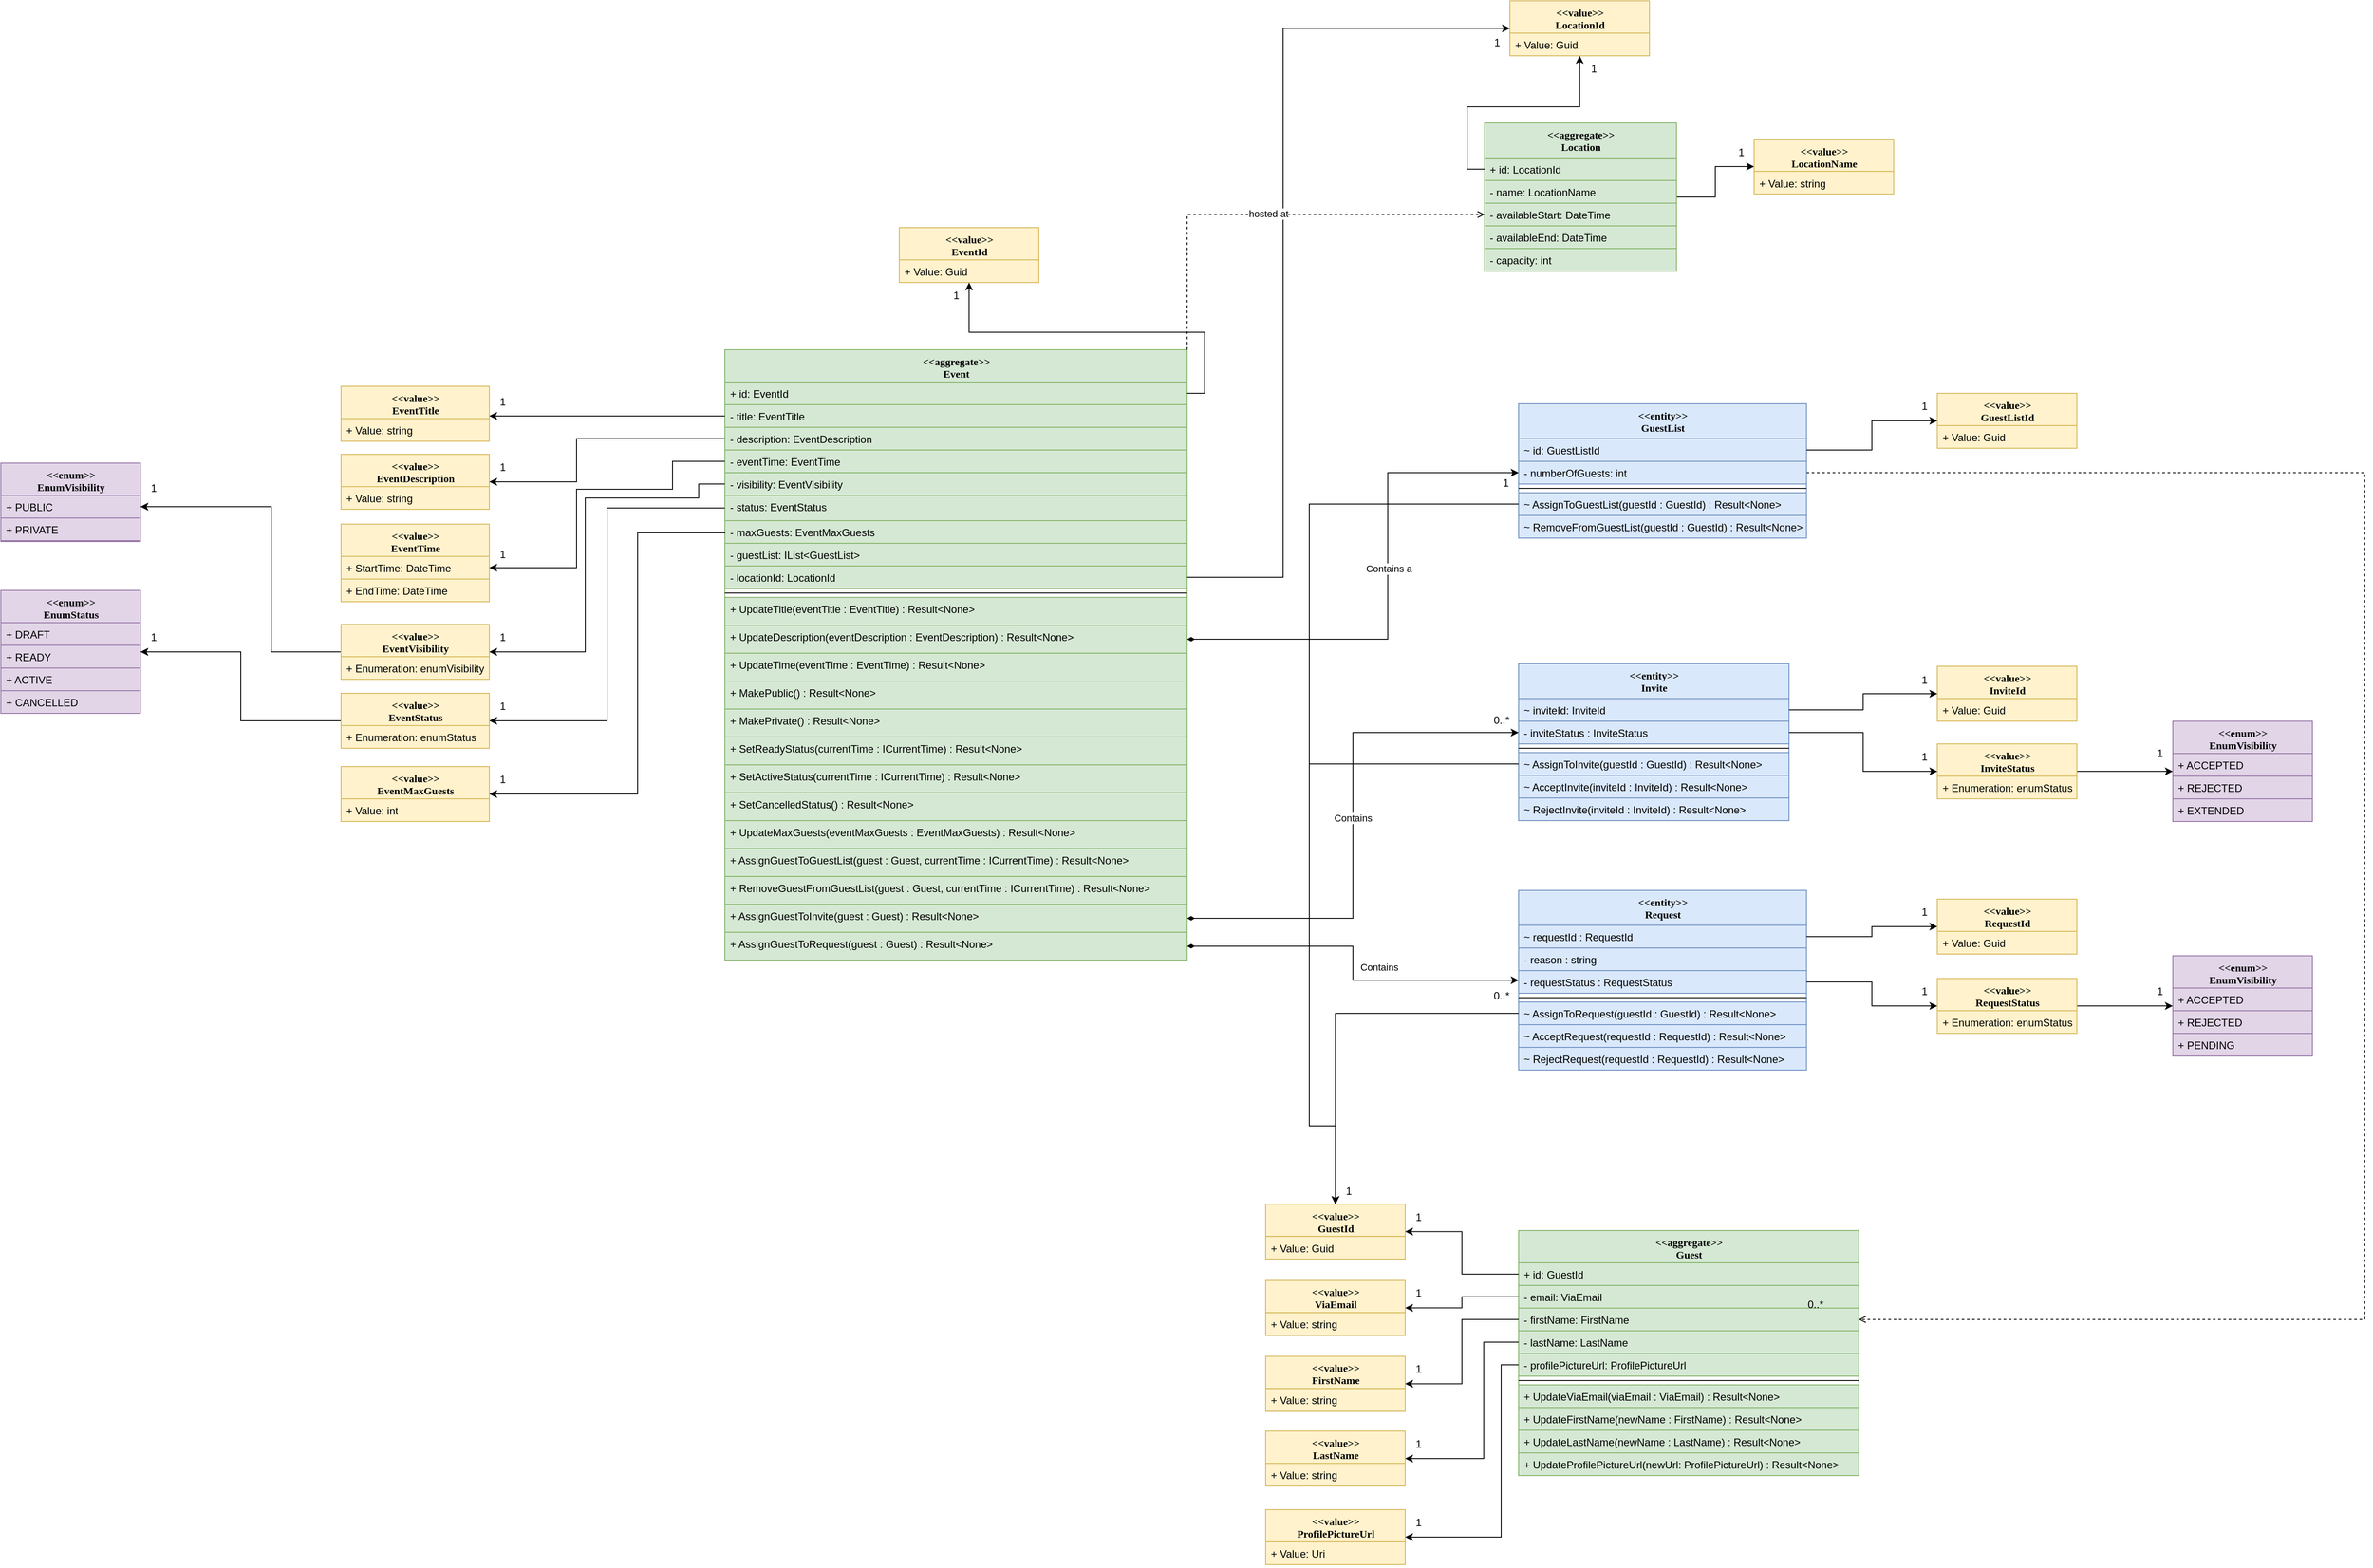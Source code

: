 <mxfile version="26.1.1">
  <diagram name="Side-1" id="WenHCYtQ5Q7TB_oUiTzX">
    <mxGraphModel dx="2665" dy="2122" grid="1" gridSize="10" guides="1" tooltips="1" connect="1" arrows="1" fold="1" page="1" pageScale="1" pageWidth="827" pageHeight="1169" math="0" shadow="0">
      <root>
        <mxCell id="0" />
        <mxCell id="1" parent="0" />
        <mxCell id="SRQfMVWUsRB8W6Q9aUgF-1" value="&amp;lt;&amp;lt;aggregate&amp;gt;&amp;gt;&lt;div&gt;Event&lt;/div&gt;" style="swimlane;html=1;fontStyle=1;align=center;verticalAlign=top;childLayout=stackLayout;horizontal=1;startSize=37;horizontalStack=0;resizeParent=1;resizeLast=0;collapsible=1;marginBottom=0;swimlaneFillColor=#ffffff;rounded=0;shadow=0;comic=0;labelBackgroundColor=none;strokeWidth=1;fillColor=#d5e8d4;fontFamily=Verdana;fontSize=12;strokeColor=#82b366;" parent="1" vertex="1">
          <mxGeometry x="260" y="300" width="530" height="700" as="geometry" />
        </mxCell>
        <mxCell id="SRQfMVWUsRB8W6Q9aUgF-2" value="+ id: EventId" style="text;html=1;strokeColor=#82b366;fillColor=#d5e8d4;align=left;verticalAlign=top;spacingLeft=4;spacingRight=4;whiteSpace=wrap;overflow=hidden;rotatable=0;points=[[0,0.5],[1,0.5]];portConstraint=eastwest;" parent="SRQfMVWUsRB8W6Q9aUgF-1" vertex="1">
          <mxGeometry y="37" width="530" height="26" as="geometry" />
        </mxCell>
        <mxCell id="SRQfMVWUsRB8W6Q9aUgF-3" value="- title: EventTitle" style="text;html=1;strokeColor=#82b366;fillColor=#d5e8d4;align=left;verticalAlign=top;spacingLeft=4;spacingRight=4;whiteSpace=wrap;overflow=hidden;rotatable=0;points=[[0,0.5],[1,0.5]];portConstraint=eastwest;" parent="SRQfMVWUsRB8W6Q9aUgF-1" vertex="1">
          <mxGeometry y="63" width="530" height="26" as="geometry" />
        </mxCell>
        <mxCell id="SRQfMVWUsRB8W6Q9aUgF-4" value="- description: EventDescription" style="text;html=1;strokeColor=#82b366;fillColor=#d5e8d4;align=left;verticalAlign=top;spacingLeft=4;spacingRight=4;whiteSpace=wrap;overflow=hidden;rotatable=0;points=[[0,0.5],[1,0.5]];portConstraint=eastwest;" parent="SRQfMVWUsRB8W6Q9aUgF-1" vertex="1">
          <mxGeometry y="89" width="530" height="26" as="geometry" />
        </mxCell>
        <mxCell id="SRQfMVWUsRB8W6Q9aUgF-5" value="- eventTime: EventTime" style="text;html=1;strokeColor=#82b366;fillColor=#d5e8d4;align=left;verticalAlign=top;spacingLeft=4;spacingRight=4;whiteSpace=wrap;overflow=hidden;rotatable=0;points=[[0,0.5],[1,0.5]];portConstraint=eastwest;" parent="SRQfMVWUsRB8W6Q9aUgF-1" vertex="1">
          <mxGeometry y="115" width="530" height="26" as="geometry" />
        </mxCell>
        <mxCell id="SRQfMVWUsRB8W6Q9aUgF-7" value="- visibility: EventVisibility" style="text;html=1;strokeColor=#82b366;fillColor=#d5e8d4;align=left;verticalAlign=top;spacingLeft=4;spacingRight=4;whiteSpace=wrap;overflow=hidden;rotatable=0;points=[[0,0.5],[1,0.5]];portConstraint=eastwest;" parent="SRQfMVWUsRB8W6Q9aUgF-1" vertex="1">
          <mxGeometry y="141" width="530" height="26" as="geometry" />
        </mxCell>
        <mxCell id="SRQfMVWUsRB8W6Q9aUgF-8" value="- status: EventStatus" style="text;html=1;strokeColor=#82b366;fillColor=#d5e8d4;align=left;verticalAlign=top;spacingLeft=4;spacingRight=4;whiteSpace=wrap;overflow=hidden;rotatable=0;points=[[0,0.5],[1,0.5]];portConstraint=eastwest;" parent="SRQfMVWUsRB8W6Q9aUgF-1" vertex="1">
          <mxGeometry y="167" width="530" height="29" as="geometry" />
        </mxCell>
        <mxCell id="SRQfMVWUsRB8W6Q9aUgF-9" value="- maxGuests: EventMaxGuests" style="text;html=1;strokeColor=#82b366;fillColor=#d5e8d4;align=left;verticalAlign=top;spacingLeft=4;spacingRight=4;whiteSpace=wrap;overflow=hidden;rotatable=0;points=[[0,0.5],[1,0.5]];portConstraint=eastwest;" parent="SRQfMVWUsRB8W6Q9aUgF-1" vertex="1">
          <mxGeometry y="196" width="530" height="26" as="geometry" />
        </mxCell>
        <mxCell id="SRQfMVWUsRB8W6Q9aUgF-10" value="- guestList: IList&amp;lt;GuestList&amp;gt;" style="text;html=1;strokeColor=#82b366;fillColor=#d5e8d4;align=left;verticalAlign=top;spacingLeft=4;spacingRight=4;whiteSpace=wrap;overflow=hidden;rotatable=0;points=[[0,0.5],[1,0.5]];portConstraint=eastwest;" parent="SRQfMVWUsRB8W6Q9aUgF-1" vertex="1">
          <mxGeometry y="222" width="530" height="26" as="geometry" />
        </mxCell>
        <mxCell id="SRQfMVWUsRB8W6Q9aUgF-22" value="- locationId: LocationId" style="text;html=1;strokeColor=#82b366;fillColor=#d5e8d4;align=left;verticalAlign=top;spacingLeft=4;spacingRight=4;whiteSpace=wrap;overflow=hidden;rotatable=0;points=[[0,0.5],[1,0.5]];portConstraint=eastwest;" parent="SRQfMVWUsRB8W6Q9aUgF-1" vertex="1">
          <mxGeometry y="248" width="530" height="26" as="geometry" />
        </mxCell>
        <mxCell id="SRQfMVWUsRB8W6Q9aUgF-11" value="" style="line;html=1;strokeWidth=1;fillColor=none;align=left;verticalAlign=middle;spacingTop=-1;spacingLeft=3;spacingRight=3;rotatable=0;labelPosition=right;points=[];portConstraint=eastwest;" parent="SRQfMVWUsRB8W6Q9aUgF-1" vertex="1">
          <mxGeometry y="274" width="530" height="10" as="geometry" />
        </mxCell>
        <mxCell id="SRQfMVWUsRB8W6Q9aUgF-12" value="+ UpdateTitle(eventTitle : EventTitle) : Result&amp;lt;None&amp;gt;" style="text;html=1;strokeColor=#82b366;fillColor=#d5e8d4;align=left;verticalAlign=top;spacingLeft=4;spacingRight=4;whiteSpace=wrap;overflow=hidden;rotatable=0;points=[[0,0.5],[1,0.5]];portConstraint=eastwest;" parent="SRQfMVWUsRB8W6Q9aUgF-1" vertex="1">
          <mxGeometry y="284" width="530" height="32" as="geometry" />
        </mxCell>
        <mxCell id="SRQfMVWUsRB8W6Q9aUgF-13" value="+ UpdateDescription(eventDescription : EventDescription) : Result&amp;lt;None&amp;gt;" style="text;html=1;strokeColor=#82b366;fillColor=#d5e8d4;align=left;verticalAlign=top;spacingLeft=4;spacingRight=4;whiteSpace=wrap;overflow=hidden;rotatable=0;points=[[0,0.5],[1,0.5]];portConstraint=eastwest;" parent="SRQfMVWUsRB8W6Q9aUgF-1" vertex="1">
          <mxGeometry y="316" width="530" height="32" as="geometry" />
        </mxCell>
        <mxCell id="SRQfMVWUsRB8W6Q9aUgF-14" value="+ UpdateTime(eventTime : EventTime) : Result&amp;lt;None&amp;gt;" style="text;html=1;strokeColor=#82b366;fillColor=#d5e8d4;align=left;verticalAlign=top;spacingLeft=4;spacingRight=4;whiteSpace=wrap;overflow=hidden;rotatable=0;points=[[0,0.5],[1,0.5]];portConstraint=eastwest;" parent="SRQfMVWUsRB8W6Q9aUgF-1" vertex="1">
          <mxGeometry y="348" width="530" height="32" as="geometry" />
        </mxCell>
        <mxCell id="SRQfMVWUsRB8W6Q9aUgF-16" value="+ MakePublic() : Result&amp;lt;None&amp;gt;" style="text;html=1;strokeColor=#82b366;fillColor=#d5e8d4;align=left;verticalAlign=top;spacingLeft=4;spacingRight=4;whiteSpace=wrap;overflow=hidden;rotatable=0;points=[[0,0.5],[1,0.5]];portConstraint=eastwest;" parent="SRQfMVWUsRB8W6Q9aUgF-1" vertex="1">
          <mxGeometry y="380" width="530" height="32" as="geometry" />
        </mxCell>
        <mxCell id="SRQfMVWUsRB8W6Q9aUgF-23" value="+ MakePrivate() : Result&amp;lt;None&amp;gt;" style="text;html=1;strokeColor=#82b366;fillColor=#d5e8d4;align=left;verticalAlign=top;spacingLeft=4;spacingRight=4;whiteSpace=wrap;overflow=hidden;rotatable=0;points=[[0,0.5],[1,0.5]];portConstraint=eastwest;" parent="SRQfMVWUsRB8W6Q9aUgF-1" vertex="1">
          <mxGeometry y="412" width="530" height="32" as="geometry" />
        </mxCell>
        <mxCell id="SRQfMVWUsRB8W6Q9aUgF-24" value="+ SetReadyStatus(currentTime : ICurrentTime) : Result&amp;lt;None&amp;gt;" style="text;html=1;strokeColor=#82b366;fillColor=#d5e8d4;align=left;verticalAlign=top;spacingLeft=4;spacingRight=4;whiteSpace=wrap;overflow=hidden;rotatable=0;points=[[0,0.5],[1,0.5]];portConstraint=eastwest;" parent="SRQfMVWUsRB8W6Q9aUgF-1" vertex="1">
          <mxGeometry y="444" width="530" height="32" as="geometry" />
        </mxCell>
        <mxCell id="SRQfMVWUsRB8W6Q9aUgF-25" value="+ SetActiveStatus(currentTime : ICurrentTime) : Result&amp;lt;None&amp;gt;" style="text;html=1;strokeColor=#82b366;fillColor=#d5e8d4;align=left;verticalAlign=top;spacingLeft=4;spacingRight=4;whiteSpace=wrap;overflow=hidden;rotatable=0;points=[[0,0.5],[1,0.5]];portConstraint=eastwest;" parent="SRQfMVWUsRB8W6Q9aUgF-1" vertex="1">
          <mxGeometry y="476" width="530" height="32" as="geometry" />
        </mxCell>
        <mxCell id="SRQfMVWUsRB8W6Q9aUgF-17" value="+ SetCancelledStatus() : Result&amp;lt;None&amp;gt;" style="text;html=1;strokeColor=#82b366;fillColor=#d5e8d4;align=left;verticalAlign=top;spacingLeft=4;spacingRight=4;whiteSpace=wrap;overflow=hidden;rotatable=0;points=[[0,0.5],[1,0.5]];portConstraint=eastwest;" parent="SRQfMVWUsRB8W6Q9aUgF-1" vertex="1">
          <mxGeometry y="508" width="530" height="32" as="geometry" />
        </mxCell>
        <mxCell id="SRQfMVWUsRB8W6Q9aUgF-18" value="+ UpdateMaxGuests(eventMaxGuests : EventMaxGuests) : Result&amp;lt;None&amp;gt;" style="text;html=1;strokeColor=#82b366;fillColor=#d5e8d4;align=left;verticalAlign=top;spacingLeft=4;spacingRight=4;whiteSpace=wrap;overflow=hidden;rotatable=0;points=[[0,0.5],[1,0.5]];portConstraint=eastwest;" parent="SRQfMVWUsRB8W6Q9aUgF-1" vertex="1">
          <mxGeometry y="540" width="530" height="32" as="geometry" />
        </mxCell>
        <mxCell id="SRQfMVWUsRB8W6Q9aUgF-19" value="+ AssignGuestToGuestList(guest : Guest, currentTime : ICurrentTime) : Result&amp;lt;None&amp;gt;" style="text;html=1;strokeColor=#82b366;fillColor=#d5e8d4;align=left;verticalAlign=top;spacingLeft=4;spacingRight=4;whiteSpace=wrap;overflow=hidden;rotatable=0;points=[[0,0.5],[1,0.5]];portConstraint=eastwest;" parent="SRQfMVWUsRB8W6Q9aUgF-1" vertex="1">
          <mxGeometry y="572" width="530" height="32" as="geometry" />
        </mxCell>
        <mxCell id="6K7-a81I782mWdBE_nsE-8" value="+ RemoveGuestFromGuestList(guest : Guest, currentTime : ICurrentTime) : Result&amp;lt;None&amp;gt;" style="text;html=1;strokeColor=#82b366;fillColor=#d5e8d4;align=left;verticalAlign=top;spacingLeft=4;spacingRight=4;whiteSpace=wrap;overflow=hidden;rotatable=0;points=[[0,0.5],[1,0.5]];portConstraint=eastwest;" vertex="1" parent="SRQfMVWUsRB8W6Q9aUgF-1">
          <mxGeometry y="604" width="530" height="32" as="geometry" />
        </mxCell>
        <mxCell id="SRQfMVWUsRB8W6Q9aUgF-20" value="+ AssignGuestToInvite(guest : Guest) : Result&amp;lt;None&amp;gt;" style="text;html=1;strokeColor=#82b366;fillColor=#d5e8d4;align=left;verticalAlign=top;spacingLeft=4;spacingRight=4;whiteSpace=wrap;overflow=hidden;rotatable=0;points=[[0,0.5],[1,0.5]];portConstraint=eastwest;" parent="SRQfMVWUsRB8W6Q9aUgF-1" vertex="1">
          <mxGeometry y="636" width="530" height="32" as="geometry" />
        </mxCell>
        <mxCell id="SRQfMVWUsRB8W6Q9aUgF-21" value="+ AssignGuestToRequest(guest : Guest) : Result&amp;lt;None&amp;gt;" style="text;html=1;strokeColor=#82b366;fillColor=#d5e8d4;align=left;verticalAlign=top;spacingLeft=4;spacingRight=4;whiteSpace=wrap;overflow=hidden;rotatable=0;points=[[0,0.5],[1,0.5]];portConstraint=eastwest;" parent="SRQfMVWUsRB8W6Q9aUgF-1" vertex="1">
          <mxGeometry y="668" width="530" height="32" as="geometry" />
        </mxCell>
        <mxCell id="SRQfMVWUsRB8W6Q9aUgF-26" style="edgeStyle=orthogonalEdgeStyle;rounded=0;orthogonalLoop=1;jettySize=auto;html=1;entryX=0;entryY=0.5;entryDx=0;entryDy=0;endArrow=none;startFill=1;startArrow=classic;" parent="1" source="SRQfMVWUsRB8W6Q9aUgF-27" target="SRQfMVWUsRB8W6Q9aUgF-44" edge="1">
          <mxGeometry relative="1" as="geometry" />
        </mxCell>
        <mxCell id="SRQfMVWUsRB8W6Q9aUgF-27" value="&amp;lt;&amp;lt;enum&amp;gt;&amp;gt;&lt;div&gt;EnumStatus&lt;/div&gt;" style="swimlane;html=1;fontStyle=1;align=center;verticalAlign=top;childLayout=stackLayout;horizontal=1;startSize=37;horizontalStack=0;resizeParent=1;resizeLast=0;collapsible=1;marginBottom=0;swimlaneFillColor=#ffffff;rounded=0;shadow=0;comic=0;labelBackgroundColor=none;strokeWidth=1;fontFamily=Verdana;fontSize=12;fillColor=#e1d5e7;strokeColor=#9673a6;" parent="1" vertex="1">
          <mxGeometry x="-570" y="576" width="160" height="141" as="geometry" />
        </mxCell>
        <mxCell id="SRQfMVWUsRB8W6Q9aUgF-28" value="+ DRAFT" style="text;html=1;strokeColor=#9673a6;fillColor=#e1d5e7;align=left;verticalAlign=top;spacingLeft=4;spacingRight=4;whiteSpace=wrap;overflow=hidden;rotatable=0;points=[[0,0.5],[1,0.5]];portConstraint=eastwest;" parent="SRQfMVWUsRB8W6Q9aUgF-27" vertex="1">
          <mxGeometry y="37" width="160" height="26" as="geometry" />
        </mxCell>
        <mxCell id="SRQfMVWUsRB8W6Q9aUgF-29" value="+ READY" style="text;html=1;strokeColor=#9673a6;fillColor=#e1d5e7;align=left;verticalAlign=top;spacingLeft=4;spacingRight=4;whiteSpace=wrap;overflow=hidden;rotatable=0;points=[[0,0.5],[1,0.5]];portConstraint=eastwest;" parent="SRQfMVWUsRB8W6Q9aUgF-27" vertex="1">
          <mxGeometry y="63" width="160" height="26" as="geometry" />
        </mxCell>
        <mxCell id="SRQfMVWUsRB8W6Q9aUgF-30" value="+ ACTIVE" style="text;html=1;strokeColor=#9673a6;fillColor=#e1d5e7;align=left;verticalAlign=top;spacingLeft=4;spacingRight=4;whiteSpace=wrap;overflow=hidden;rotatable=0;points=[[0,0.5],[1,0.5]];portConstraint=eastwest;" parent="SRQfMVWUsRB8W6Q9aUgF-27" vertex="1">
          <mxGeometry y="89" width="160" height="26" as="geometry" />
        </mxCell>
        <mxCell id="SRQfMVWUsRB8W6Q9aUgF-31" value="+ CANCELLED" style="text;html=1;strokeColor=#9673a6;fillColor=#e1d5e7;align=left;verticalAlign=top;spacingLeft=4;spacingRight=4;whiteSpace=wrap;overflow=hidden;rotatable=0;points=[[0,0.5],[1,0.5]];portConstraint=eastwest;" parent="SRQfMVWUsRB8W6Q9aUgF-27" vertex="1">
          <mxGeometry y="115" width="160" height="26" as="geometry" />
        </mxCell>
        <mxCell id="SRQfMVWUsRB8W6Q9aUgF-32" value="&amp;lt;&amp;lt;enum&amp;gt;&amp;gt;&lt;div&gt;EnumVisibility&lt;/div&gt;" style="swimlane;html=1;fontStyle=1;align=center;verticalAlign=top;childLayout=stackLayout;horizontal=1;startSize=37;horizontalStack=0;resizeParent=1;resizeLast=0;collapsible=1;marginBottom=0;swimlaneFillColor=#ffffff;rounded=0;shadow=0;comic=0;labelBackgroundColor=none;strokeWidth=1;fontFamily=Verdana;fontSize=12;fillColor=#e1d5e7;strokeColor=#9673a6;" parent="1" vertex="1">
          <mxGeometry x="-570" y="430" width="160" height="90" as="geometry" />
        </mxCell>
        <mxCell id="SRQfMVWUsRB8W6Q9aUgF-33" value="+ PUBLIC" style="text;html=1;strokeColor=#9673a6;fillColor=#e1d5e7;align=left;verticalAlign=top;spacingLeft=4;spacingRight=4;whiteSpace=wrap;overflow=hidden;rotatable=0;points=[[0,0.5],[1,0.5]];portConstraint=eastwest;" parent="SRQfMVWUsRB8W6Q9aUgF-32" vertex="1">
          <mxGeometry y="37" width="160" height="26" as="geometry" />
        </mxCell>
        <mxCell id="SRQfMVWUsRB8W6Q9aUgF-34" value="+ PRIVATE" style="text;html=1;strokeColor=#9673a6;fillColor=#e1d5e7;align=left;verticalAlign=top;spacingLeft=4;spacingRight=4;whiteSpace=wrap;overflow=hidden;rotatable=0;points=[[0,0.5],[1,0.5]];portConstraint=eastwest;" parent="SRQfMVWUsRB8W6Q9aUgF-32" vertex="1">
          <mxGeometry y="63" width="160" height="26" as="geometry" />
        </mxCell>
        <mxCell id="SRQfMVWUsRB8W6Q9aUgF-35" value="1" style="text;html=1;align=center;verticalAlign=middle;resizable=0;points=[];autosize=1;strokeColor=none;fillColor=none;" parent="1" vertex="1">
          <mxGeometry x="-410" y="443.5" width="30" height="30" as="geometry" />
        </mxCell>
        <mxCell id="SRQfMVWUsRB8W6Q9aUgF-36" value="1" style="text;html=1;align=center;verticalAlign=middle;resizable=0;points=[];autosize=1;strokeColor=none;fillColor=none;" parent="1" vertex="1">
          <mxGeometry x="-410" y="615" width="30" height="30" as="geometry" />
        </mxCell>
        <mxCell id="SRQfMVWUsRB8W6Q9aUgF-37" value="&amp;lt;&amp;lt;value&amp;gt;&amp;gt;&lt;div&gt;EventTitle&lt;/div&gt;" style="swimlane;html=1;fontStyle=1;align=center;verticalAlign=top;childLayout=stackLayout;horizontal=1;startSize=37;horizontalStack=0;resizeParent=1;resizeLast=0;collapsible=1;marginBottom=0;swimlaneFillColor=#ffffff;rounded=0;shadow=0;comic=0;labelBackgroundColor=none;strokeWidth=1;fontFamily=Verdana;fontSize=12;fillColor=#fff2cc;strokeColor=#d6b656;" parent="1" vertex="1">
          <mxGeometry x="-180" y="342" width="170" height="63" as="geometry" />
        </mxCell>
        <mxCell id="SRQfMVWUsRB8W6Q9aUgF-38" value="+ Value: string" style="text;html=1;strokeColor=#d6b656;fillColor=#fff2cc;align=left;verticalAlign=top;spacingLeft=4;spacingRight=4;whiteSpace=wrap;overflow=hidden;rotatable=0;points=[[0,0.5],[1,0.5]];portConstraint=eastwest;" parent="SRQfMVWUsRB8W6Q9aUgF-37" vertex="1">
          <mxGeometry y="37" width="170" height="26" as="geometry" />
        </mxCell>
        <mxCell id="SRQfMVWUsRB8W6Q9aUgF-39" value="&amp;lt;&amp;lt;value&amp;gt;&amp;gt;&lt;div&gt;EventDescription&lt;/div&gt;" style="swimlane;html=1;fontStyle=1;align=center;verticalAlign=top;childLayout=stackLayout;horizontal=1;startSize=37;horizontalStack=0;resizeParent=1;resizeLast=0;collapsible=1;marginBottom=0;swimlaneFillColor=#ffffff;rounded=0;shadow=0;comic=0;labelBackgroundColor=none;strokeWidth=1;fontFamily=Verdana;fontSize=12;fillColor=#fff2cc;strokeColor=#d6b656;" parent="1" vertex="1">
          <mxGeometry x="-180" y="420" width="170" height="63" as="geometry" />
        </mxCell>
        <mxCell id="SRQfMVWUsRB8W6Q9aUgF-40" value="+ Value: string" style="text;html=1;strokeColor=#d6b656;fillColor=#fff2cc;align=left;verticalAlign=top;spacingLeft=4;spacingRight=4;whiteSpace=wrap;overflow=hidden;rotatable=0;points=[[0,0.5],[1,0.5]];portConstraint=eastwest;" parent="SRQfMVWUsRB8W6Q9aUgF-39" vertex="1">
          <mxGeometry y="37" width="170" height="26" as="geometry" />
        </mxCell>
        <mxCell id="SRQfMVWUsRB8W6Q9aUgF-41" style="edgeStyle=orthogonalEdgeStyle;rounded=0;orthogonalLoop=1;jettySize=auto;html=1;entryX=1;entryY=0.5;entryDx=0;entryDy=0;exitX=0;exitY=0.5;exitDx=0;exitDy=0;" parent="1" source="SRQfMVWUsRB8W6Q9aUgF-42" target="SRQfMVWUsRB8W6Q9aUgF-33" edge="1">
          <mxGeometry relative="1" as="geometry">
            <Array as="points">
              <mxPoint x="-260" y="647" />
              <mxPoint x="-260" y="480" />
            </Array>
          </mxGeometry>
        </mxCell>
        <mxCell id="SRQfMVWUsRB8W6Q9aUgF-42" value="&amp;lt;&amp;lt;value&amp;gt;&amp;gt;&lt;div&gt;EventVisibility&lt;/div&gt;" style="swimlane;html=1;fontStyle=1;align=center;verticalAlign=top;childLayout=stackLayout;horizontal=1;startSize=37;horizontalStack=0;resizeParent=1;resizeLast=0;collapsible=1;marginBottom=0;swimlaneFillColor=#ffffff;rounded=0;shadow=0;comic=0;labelBackgroundColor=none;strokeWidth=1;fontFamily=Verdana;fontSize=12;fillColor=#fff2cc;strokeColor=#d6b656;" parent="1" vertex="1">
          <mxGeometry x="-180" y="615" width="170" height="63" as="geometry" />
        </mxCell>
        <mxCell id="SRQfMVWUsRB8W6Q9aUgF-43" value="+ Enumeration: enumVisibility" style="text;html=1;strokeColor=#d6b656;fillColor=#fff2cc;align=left;verticalAlign=top;spacingLeft=4;spacingRight=4;whiteSpace=wrap;overflow=hidden;rotatable=0;points=[[0,0.5],[1,0.5]];portConstraint=eastwest;" parent="SRQfMVWUsRB8W6Q9aUgF-42" vertex="1">
          <mxGeometry y="37" width="170" height="26" as="geometry" />
        </mxCell>
        <mxCell id="SRQfMVWUsRB8W6Q9aUgF-44" value="&amp;lt;&amp;lt;value&amp;gt;&amp;gt;&lt;div&gt;EventStatus&lt;/div&gt;" style="swimlane;html=1;fontStyle=1;align=center;verticalAlign=top;childLayout=stackLayout;horizontal=1;startSize=37;horizontalStack=0;resizeParent=1;resizeLast=0;collapsible=1;marginBottom=0;swimlaneFillColor=#ffffff;rounded=0;shadow=0;comic=0;labelBackgroundColor=none;strokeWidth=1;fontFamily=Verdana;fontSize=12;fillColor=#fff2cc;strokeColor=#d6b656;" parent="1" vertex="1">
          <mxGeometry x="-180" y="694" width="170" height="63" as="geometry" />
        </mxCell>
        <mxCell id="SRQfMVWUsRB8W6Q9aUgF-45" value="+ Enumeration: enumStatus" style="text;html=1;strokeColor=#d6b656;fillColor=#fff2cc;align=left;verticalAlign=top;spacingLeft=4;spacingRight=4;whiteSpace=wrap;overflow=hidden;rotatable=0;points=[[0,0.5],[1,0.5]];portConstraint=eastwest;" parent="SRQfMVWUsRB8W6Q9aUgF-44" vertex="1">
          <mxGeometry y="37" width="170" height="26" as="geometry" />
        </mxCell>
        <mxCell id="SRQfMVWUsRB8W6Q9aUgF-46" value="&amp;lt;&amp;lt;value&amp;gt;&amp;gt;&lt;div&gt;EventMaxGuests&lt;/div&gt;" style="swimlane;html=1;fontStyle=1;align=center;verticalAlign=top;childLayout=stackLayout;horizontal=1;startSize=37;horizontalStack=0;resizeParent=1;resizeLast=0;collapsible=1;marginBottom=0;swimlaneFillColor=#ffffff;rounded=0;shadow=0;comic=0;labelBackgroundColor=none;strokeWidth=1;fontFamily=Verdana;fontSize=12;fillColor=#fff2cc;strokeColor=#d6b656;" parent="1" vertex="1">
          <mxGeometry x="-180" y="778" width="170" height="63" as="geometry" />
        </mxCell>
        <mxCell id="SRQfMVWUsRB8W6Q9aUgF-47" value="+ Value: int" style="text;html=1;strokeColor=#d6b656;fillColor=#fff2cc;align=left;verticalAlign=top;spacingLeft=4;spacingRight=4;whiteSpace=wrap;overflow=hidden;rotatable=0;points=[[0,0.5],[1,0.5]];portConstraint=eastwest;" parent="SRQfMVWUsRB8W6Q9aUgF-46" vertex="1">
          <mxGeometry y="37" width="170" height="26" as="geometry" />
        </mxCell>
        <mxCell id="SRQfMVWUsRB8W6Q9aUgF-48" value="1" style="text;html=1;align=center;verticalAlign=middle;resizable=0;points=[];autosize=1;strokeColor=none;fillColor=none;" parent="1" vertex="1">
          <mxGeometry x="-10" y="345" width="30" height="30" as="geometry" />
        </mxCell>
        <mxCell id="SRQfMVWUsRB8W6Q9aUgF-49" value="1" style="text;html=1;align=center;verticalAlign=middle;resizable=0;points=[];autosize=1;strokeColor=none;fillColor=none;" parent="1" vertex="1">
          <mxGeometry x="-10" y="420" width="30" height="30" as="geometry" />
        </mxCell>
        <mxCell id="SRQfMVWUsRB8W6Q9aUgF-50" value="1" style="text;html=1;align=center;verticalAlign=middle;resizable=0;points=[];autosize=1;strokeColor=none;fillColor=none;" parent="1" vertex="1">
          <mxGeometry x="-10" y="615" width="30" height="30" as="geometry" />
        </mxCell>
        <mxCell id="SRQfMVWUsRB8W6Q9aUgF-51" value="1" style="text;html=1;align=center;verticalAlign=middle;resizable=0;points=[];autosize=1;strokeColor=none;fillColor=none;" parent="1" vertex="1">
          <mxGeometry x="-10" y="694" width="30" height="30" as="geometry" />
        </mxCell>
        <mxCell id="SRQfMVWUsRB8W6Q9aUgF-52" value="1" style="text;html=1;align=center;verticalAlign=middle;resizable=0;points=[];autosize=1;strokeColor=none;fillColor=none;" parent="1" vertex="1">
          <mxGeometry x="-10" y="778" width="30" height="30" as="geometry" />
        </mxCell>
        <mxCell id="SRQfMVWUsRB8W6Q9aUgF-53" style="edgeStyle=orthogonalEdgeStyle;rounded=0;orthogonalLoop=1;jettySize=auto;html=1;entryX=1;entryY=0.5;entryDx=0;entryDy=0;" parent="1" source="SRQfMVWUsRB8W6Q9aUgF-8" target="SRQfMVWUsRB8W6Q9aUgF-44" edge="1">
          <mxGeometry relative="1" as="geometry">
            <mxPoint x="230" y="510" as="sourcePoint" />
          </mxGeometry>
        </mxCell>
        <mxCell id="SRQfMVWUsRB8W6Q9aUgF-54" style="edgeStyle=orthogonalEdgeStyle;rounded=0;orthogonalLoop=1;jettySize=auto;html=1;entryX=1;entryY=0.5;entryDx=0;entryDy=0;exitX=0;exitY=0.5;exitDx=0;exitDy=0;" parent="1" source="SRQfMVWUsRB8W6Q9aUgF-7" target="SRQfMVWUsRB8W6Q9aUgF-42" edge="1">
          <mxGeometry relative="1" as="geometry">
            <Array as="points">
              <mxPoint x="230" y="454" />
              <mxPoint x="230" y="470" />
              <mxPoint x="100" y="470" />
              <mxPoint x="100" y="647" />
            </Array>
            <mxPoint x="240" y="480" as="sourcePoint" />
          </mxGeometry>
        </mxCell>
        <mxCell id="SRQfMVWUsRB8W6Q9aUgF-55" style="edgeStyle=orthogonalEdgeStyle;rounded=0;orthogonalLoop=1;jettySize=auto;html=1;entryX=1;entryY=0.5;entryDx=0;entryDy=0;exitX=0;exitY=0.5;exitDx=0;exitDy=0;" parent="1" source="SRQfMVWUsRB8W6Q9aUgF-4" target="SRQfMVWUsRB8W6Q9aUgF-39" edge="1">
          <mxGeometry relative="1" as="geometry">
            <Array as="points">
              <mxPoint x="90" y="402" />
              <mxPoint x="90" y="452" />
            </Array>
            <mxPoint x="260" y="287" as="sourcePoint" />
          </mxGeometry>
        </mxCell>
        <mxCell id="SRQfMVWUsRB8W6Q9aUgF-57" style="edgeStyle=orthogonalEdgeStyle;rounded=0;orthogonalLoop=1;jettySize=auto;html=1;entryX=1;entryY=0.5;entryDx=0;entryDy=0;exitX=0;exitY=0.5;exitDx=0;exitDy=0;" parent="1" source="SRQfMVWUsRB8W6Q9aUgF-9" target="SRQfMVWUsRB8W6Q9aUgF-46" edge="1">
          <mxGeometry relative="1" as="geometry">
            <Array as="points">
              <mxPoint x="260" y="510" />
              <mxPoint x="160" y="510" />
              <mxPoint x="160" y="810" />
            </Array>
            <mxPoint x="220" y="535" as="sourcePoint" />
          </mxGeometry>
        </mxCell>
        <mxCell id="SRQfMVWUsRB8W6Q9aUgF-58" value="&amp;lt;&amp;lt;value&amp;gt;&amp;gt;&lt;div&gt;EventId&lt;/div&gt;" style="swimlane;html=1;fontStyle=1;align=center;verticalAlign=top;childLayout=stackLayout;horizontal=1;startSize=37;horizontalStack=0;resizeParent=1;resizeLast=0;collapsible=1;marginBottom=0;swimlaneFillColor=#ffffff;rounded=0;shadow=0;comic=0;labelBackgroundColor=none;strokeWidth=1;fontFamily=Verdana;fontSize=12;fillColor=#fff2cc;strokeColor=#d6b656;" parent="1" vertex="1">
          <mxGeometry x="460" y="160" width="160" height="63" as="geometry" />
        </mxCell>
        <mxCell id="SRQfMVWUsRB8W6Q9aUgF-59" value="+ Value: Guid" style="text;html=1;strokeColor=#d6b656;fillColor=#fff2cc;align=left;verticalAlign=top;spacingLeft=4;spacingRight=4;whiteSpace=wrap;overflow=hidden;rotatable=0;points=[[0,0.5],[1,0.5]];portConstraint=eastwest;" parent="SRQfMVWUsRB8W6Q9aUgF-58" vertex="1">
          <mxGeometry y="37" width="160" height="26" as="geometry" />
        </mxCell>
        <mxCell id="SRQfMVWUsRB8W6Q9aUgF-60" style="edgeStyle=orthogonalEdgeStyle;rounded=0;orthogonalLoop=1;jettySize=auto;html=1;entryX=0.5;entryY=1;entryDx=0;entryDy=0;" parent="1" source="SRQfMVWUsRB8W6Q9aUgF-2" target="SRQfMVWUsRB8W6Q9aUgF-58" edge="1">
          <mxGeometry relative="1" as="geometry" />
        </mxCell>
        <mxCell id="SRQfMVWUsRB8W6Q9aUgF-61" value="1" style="text;html=1;align=center;verticalAlign=middle;resizable=0;points=[];autosize=1;strokeColor=none;fillColor=none;" parent="1" vertex="1">
          <mxGeometry x="510" y="223" width="30" height="30" as="geometry" />
        </mxCell>
        <mxCell id="SRQfMVWUsRB8W6Q9aUgF-77" style="edgeStyle=orthogonalEdgeStyle;rounded=0;orthogonalLoop=1;jettySize=auto;html=1;" parent="1" source="SRQfMVWUsRB8W6Q9aUgF-62" target="SRQfMVWUsRB8W6Q9aUgF-73" edge="1">
          <mxGeometry relative="1" as="geometry" />
        </mxCell>
        <mxCell id="SRQfMVWUsRB8W6Q9aUgF-62" value="&amp;lt;&amp;lt;aggregate&amp;gt;&amp;gt;&lt;div&gt;Location&lt;/div&gt;" style="swimlane;html=1;fontStyle=1;align=center;verticalAlign=top;childLayout=stackLayout;horizontal=1;startSize=40;horizontalStack=0;resizeParent=1;resizeLast=0;collapsible=1;marginBottom=0;swimlaneFillColor=#ffffff;rounded=0;shadow=0;comic=0;labelBackgroundColor=none;strokeWidth=1;fillColor=#d5e8d4;fontFamily=Verdana;fontSize=12;strokeColor=#82b366;" parent="1" vertex="1">
          <mxGeometry x="1131" y="40" width="220" height="170" as="geometry" />
        </mxCell>
        <mxCell id="SRQfMVWUsRB8W6Q9aUgF-63" value="+ id: LocationId" style="text;html=1;strokeColor=#82b366;fillColor=#d5e8d4;align=left;verticalAlign=top;spacingLeft=4;spacingRight=4;whiteSpace=wrap;overflow=hidden;rotatable=0;points=[[0,0.5],[1,0.5]];portConstraint=eastwest;" parent="SRQfMVWUsRB8W6Q9aUgF-62" vertex="1">
          <mxGeometry y="40" width="220" height="26" as="geometry" />
        </mxCell>
        <mxCell id="SRQfMVWUsRB8W6Q9aUgF-64" value="- name: LocationName" style="text;html=1;strokeColor=#82b366;fillColor=#d5e8d4;align=left;verticalAlign=top;spacingLeft=4;spacingRight=4;whiteSpace=wrap;overflow=hidden;rotatable=0;points=[[0,0.5],[1,0.5]];portConstraint=eastwest;" parent="SRQfMVWUsRB8W6Q9aUgF-62" vertex="1">
          <mxGeometry y="66" width="220" height="26" as="geometry" />
        </mxCell>
        <mxCell id="SRQfMVWUsRB8W6Q9aUgF-65" value="- availableStart: DateTime" style="text;html=1;strokeColor=#82b366;fillColor=#d5e8d4;align=left;verticalAlign=top;spacingLeft=4;spacingRight=4;whiteSpace=wrap;overflow=hidden;rotatable=0;points=[[0,0.5],[1,0.5]];portConstraint=eastwest;" parent="SRQfMVWUsRB8W6Q9aUgF-62" vertex="1">
          <mxGeometry y="92" width="220" height="26" as="geometry" />
        </mxCell>
        <mxCell id="SRQfMVWUsRB8W6Q9aUgF-66" value="- availableEnd: DateTime" style="text;html=1;strokeColor=#82b366;fillColor=#d5e8d4;align=left;verticalAlign=top;spacingLeft=4;spacingRight=4;whiteSpace=wrap;overflow=hidden;rotatable=0;points=[[0,0.5],[1,0.5]];portConstraint=eastwest;" parent="SRQfMVWUsRB8W6Q9aUgF-62" vertex="1">
          <mxGeometry y="118" width="220" height="26" as="geometry" />
        </mxCell>
        <mxCell id="SRQfMVWUsRB8W6Q9aUgF-68" value="- capacity: int" style="text;html=1;strokeColor=#82b366;fillColor=#d5e8d4;align=left;verticalAlign=top;spacingLeft=4;spacingRight=4;whiteSpace=wrap;overflow=hidden;rotatable=0;points=[[0,0.5],[1,0.5]];portConstraint=eastwest;" parent="SRQfMVWUsRB8W6Q9aUgF-62" vertex="1">
          <mxGeometry y="144" width="220" height="26" as="geometry" />
        </mxCell>
        <mxCell id="SRQfMVWUsRB8W6Q9aUgF-70" value="&amp;lt;&amp;lt;value&amp;gt;&amp;gt;&lt;div&gt;LocationId&lt;/div&gt;" style="swimlane;html=1;fontStyle=1;align=center;verticalAlign=top;childLayout=stackLayout;horizontal=1;startSize=37;horizontalStack=0;resizeParent=1;resizeLast=0;collapsible=1;marginBottom=0;swimlaneFillColor=#ffffff;rounded=0;shadow=0;comic=0;labelBackgroundColor=none;strokeWidth=1;fontFamily=Verdana;fontSize=12;fillColor=#fff2cc;strokeColor=#d6b656;" parent="1" vertex="1">
          <mxGeometry x="1160" y="-100" width="160" height="63" as="geometry" />
        </mxCell>
        <mxCell id="SRQfMVWUsRB8W6Q9aUgF-71" value="+ Value: Guid" style="text;html=1;strokeColor=#d6b656;fillColor=#fff2cc;align=left;verticalAlign=top;spacingLeft=4;spacingRight=4;whiteSpace=wrap;overflow=hidden;rotatable=0;points=[[0,0.5],[1,0.5]];portConstraint=eastwest;" parent="SRQfMVWUsRB8W6Q9aUgF-70" vertex="1">
          <mxGeometry y="37" width="160" height="26" as="geometry" />
        </mxCell>
        <mxCell id="SRQfMVWUsRB8W6Q9aUgF-72" value="1" style="text;html=1;align=center;verticalAlign=middle;resizable=0;points=[];autosize=1;strokeColor=none;fillColor=none;" parent="1" vertex="1">
          <mxGeometry x="1241" y="-37" width="30" height="30" as="geometry" />
        </mxCell>
        <mxCell id="SRQfMVWUsRB8W6Q9aUgF-73" value="&amp;lt;&amp;lt;value&amp;gt;&amp;gt;&lt;div&gt;LocationName&lt;/div&gt;" style="swimlane;html=1;fontStyle=1;align=center;verticalAlign=top;childLayout=stackLayout;horizontal=1;startSize=37;horizontalStack=0;resizeParent=1;resizeLast=0;collapsible=1;marginBottom=0;swimlaneFillColor=#ffffff;rounded=0;shadow=0;comic=0;labelBackgroundColor=none;strokeWidth=1;fontFamily=Verdana;fontSize=12;fillColor=#fff2cc;strokeColor=#d6b656;" parent="1" vertex="1">
          <mxGeometry x="1440" y="58.5" width="160" height="63" as="geometry" />
        </mxCell>
        <mxCell id="SRQfMVWUsRB8W6Q9aUgF-74" value="+ Value: string" style="text;html=1;strokeColor=#d6b656;fillColor=#fff2cc;align=left;verticalAlign=top;spacingLeft=4;spacingRight=4;whiteSpace=wrap;overflow=hidden;rotatable=0;points=[[0,0.5],[1,0.5]];portConstraint=eastwest;" parent="SRQfMVWUsRB8W6Q9aUgF-73" vertex="1">
          <mxGeometry y="37" width="160" height="26" as="geometry" />
        </mxCell>
        <mxCell id="SRQfMVWUsRB8W6Q9aUgF-75" value="1" style="text;html=1;align=center;verticalAlign=middle;resizable=0;points=[];autosize=1;strokeColor=none;fillColor=none;" parent="1" vertex="1">
          <mxGeometry x="1410" y="58.5" width="30" height="30" as="geometry" />
        </mxCell>
        <mxCell id="SRQfMVWUsRB8W6Q9aUgF-78" style="edgeStyle=orthogonalEdgeStyle;rounded=0;orthogonalLoop=1;jettySize=auto;html=1;" parent="1" source="SRQfMVWUsRB8W6Q9aUgF-63" target="SRQfMVWUsRB8W6Q9aUgF-70" edge="1">
          <mxGeometry relative="1" as="geometry" />
        </mxCell>
        <mxCell id="SRQfMVWUsRB8W6Q9aUgF-79" style="edgeStyle=orthogonalEdgeStyle;rounded=0;orthogonalLoop=1;jettySize=auto;html=1;entryX=0;entryY=0.5;entryDx=0;entryDy=0;exitX=1;exitY=0.5;exitDx=0;exitDy=0;" parent="1" source="SRQfMVWUsRB8W6Q9aUgF-22" target="SRQfMVWUsRB8W6Q9aUgF-70" edge="1">
          <mxGeometry relative="1" as="geometry">
            <Array as="points">
              <mxPoint x="900" y="561" />
              <mxPoint x="900" y="-68" />
            </Array>
            <mxPoint x="800" y="587" as="sourcePoint" />
          </mxGeometry>
        </mxCell>
        <mxCell id="SRQfMVWUsRB8W6Q9aUgF-80" value="1" style="text;html=1;align=center;verticalAlign=middle;resizable=0;points=[];autosize=1;strokeColor=none;fillColor=none;" parent="1" vertex="1">
          <mxGeometry x="1130" y="-67" width="30" height="30" as="geometry" />
        </mxCell>
        <mxCell id="SRQfMVWUsRB8W6Q9aUgF-81" style="edgeStyle=orthogonalEdgeStyle;rounded=0;orthogonalLoop=1;jettySize=auto;html=1;dashed=1;endArrow=open;endFill=0;exitX=1;exitY=0;exitDx=0;exitDy=0;" parent="1" source="SRQfMVWUsRB8W6Q9aUgF-1" target="SRQfMVWUsRB8W6Q9aUgF-65" edge="1">
          <mxGeometry relative="1" as="geometry">
            <mxPoint x="800" y="658" as="sourcePoint" />
          </mxGeometry>
        </mxCell>
        <mxCell id="SRQfMVWUsRB8W6Q9aUgF-82" value="hosted at" style="edgeLabel;html=1;align=center;verticalAlign=middle;resizable=0;points=[];" parent="SRQfMVWUsRB8W6Q9aUgF-81" vertex="1" connectable="0">
          <mxGeometry x="-0.002" y="1" relative="1" as="geometry">
            <mxPoint as="offset" />
          </mxGeometry>
        </mxCell>
        <mxCell id="SRQfMVWUsRB8W6Q9aUgF-164" style="edgeStyle=orthogonalEdgeStyle;rounded=0;orthogonalLoop=1;jettySize=auto;html=1;entryX=1;entryY=0.5;entryDx=0;entryDy=0;exitX=1;exitY=0.5;exitDx=0;exitDy=0;dashed=1;endArrow=open;endFill=0;" parent="1" source="SRQfMVWUsRB8W6Q9aUgF-85" target="SRQfMVWUsRB8W6Q9aUgF-148" edge="1">
          <mxGeometry relative="1" as="geometry">
            <Array as="points">
              <mxPoint x="2140" y="441" />
              <mxPoint x="2140" y="1412" />
            </Array>
          </mxGeometry>
        </mxCell>
        <mxCell id="SRQfMVWUsRB8W6Q9aUgF-83" value="&amp;lt;&amp;lt;entity&amp;gt;&amp;gt;&lt;div&gt;GuestList&lt;/div&gt;" style="swimlane;html=1;fontStyle=1;align=center;verticalAlign=top;childLayout=stackLayout;horizontal=1;startSize=40;horizontalStack=0;resizeParent=1;resizeLast=0;collapsible=1;marginBottom=0;swimlaneFillColor=#ffffff;rounded=0;shadow=0;comic=0;labelBackgroundColor=none;strokeWidth=1;fillColor=#dae8fc;fontFamily=Verdana;fontSize=12;strokeColor=#6c8ebf;" parent="1" vertex="1">
          <mxGeometry x="1170" y="362" width="330" height="154" as="geometry" />
        </mxCell>
        <mxCell id="SRQfMVWUsRB8W6Q9aUgF-84" value="~ id: GuestListId" style="text;html=1;strokeColor=#6c8ebf;fillColor=#dae8fc;align=left;verticalAlign=top;spacingLeft=4;spacingRight=4;whiteSpace=wrap;overflow=hidden;rotatable=0;points=[[0,0.5],[1,0.5]];portConstraint=eastwest;" parent="SRQfMVWUsRB8W6Q9aUgF-83" vertex="1">
          <mxGeometry y="40" width="330" height="26" as="geometry" />
        </mxCell>
        <mxCell id="SRQfMVWUsRB8W6Q9aUgF-85" value="- numberOfGuests: int" style="text;html=1;strokeColor=#6c8ebf;fillColor=#dae8fc;align=left;verticalAlign=top;spacingLeft=4;spacingRight=4;whiteSpace=wrap;overflow=hidden;rotatable=0;points=[[0,0.5],[1,0.5]];portConstraint=eastwest;" parent="SRQfMVWUsRB8W6Q9aUgF-83" vertex="1">
          <mxGeometry y="66" width="330" height="26" as="geometry" />
        </mxCell>
        <mxCell id="SRQfMVWUsRB8W6Q9aUgF-86" value="" style="line;html=1;strokeWidth=1;fillColor=none;align=left;verticalAlign=middle;spacingTop=-1;spacingLeft=3;spacingRight=3;rotatable=0;labelPosition=right;points=[];portConstraint=eastwest;" parent="SRQfMVWUsRB8W6Q9aUgF-83" vertex="1">
          <mxGeometry y="92" width="330" height="10" as="geometry" />
        </mxCell>
        <mxCell id="SRQfMVWUsRB8W6Q9aUgF-87" value="~ AssignToGuestList(guestId : GuestId) : Result&amp;lt;None&amp;gt;" style="text;html=1;strokeColor=#6c8ebf;fillColor=#dae8fc;align=left;verticalAlign=top;spacingLeft=4;spacingRight=4;whiteSpace=wrap;overflow=hidden;rotatable=0;points=[[0,0.5],[1,0.5]];portConstraint=eastwest;" parent="SRQfMVWUsRB8W6Q9aUgF-83" vertex="1">
          <mxGeometry y="102" width="330" height="26" as="geometry" />
        </mxCell>
        <mxCell id="6K7-a81I782mWdBE_nsE-7" value="~ RemoveFromGuestList(guestId : GuestId) : Result&amp;lt;None&amp;gt;" style="text;html=1;strokeColor=#6c8ebf;fillColor=#dae8fc;align=left;verticalAlign=top;spacingLeft=4;spacingRight=4;whiteSpace=wrap;overflow=hidden;rotatable=0;points=[[0,0.5],[1,0.5]];portConstraint=eastwest;" vertex="1" parent="SRQfMVWUsRB8W6Q9aUgF-83">
          <mxGeometry y="128" width="330" height="26" as="geometry" />
        </mxCell>
        <mxCell id="SRQfMVWUsRB8W6Q9aUgF-88" value="&amp;lt;&amp;lt;entity&amp;gt;&amp;gt;&lt;div&gt;Invite&lt;/div&gt;" style="swimlane;html=1;fontStyle=1;align=center;verticalAlign=top;childLayout=stackLayout;horizontal=1;startSize=40;horizontalStack=0;resizeParent=1;resizeLast=0;collapsible=1;marginBottom=0;swimlaneFillColor=#ffffff;rounded=0;shadow=0;comic=0;labelBackgroundColor=none;strokeWidth=1;fillColor=#dae8fc;fontFamily=Verdana;fontSize=12;strokeColor=#6c8ebf;" parent="1" vertex="1">
          <mxGeometry x="1170" y="660" width="310" height="180" as="geometry" />
        </mxCell>
        <mxCell id="SRQfMVWUsRB8W6Q9aUgF-89" value="~ inviteId: InviteId" style="text;html=1;strokeColor=#6c8ebf;fillColor=#dae8fc;align=left;verticalAlign=top;spacingLeft=4;spacingRight=4;whiteSpace=wrap;overflow=hidden;rotatable=0;points=[[0,0.5],[1,0.5]];portConstraint=eastwest;" parent="SRQfMVWUsRB8W6Q9aUgF-88" vertex="1">
          <mxGeometry y="40" width="310" height="26" as="geometry" />
        </mxCell>
        <mxCell id="SRQfMVWUsRB8W6Q9aUgF-90" value="- inviteStatus : InviteStatus" style="text;html=1;strokeColor=#6c8ebf;fillColor=#dae8fc;align=left;verticalAlign=top;spacingLeft=4;spacingRight=4;whiteSpace=wrap;overflow=hidden;rotatable=0;points=[[0,0.5],[1,0.5]];portConstraint=eastwest;" parent="SRQfMVWUsRB8W6Q9aUgF-88" vertex="1">
          <mxGeometry y="66" width="310" height="26" as="geometry" />
        </mxCell>
        <mxCell id="SRQfMVWUsRB8W6Q9aUgF-91" value="" style="line;html=1;strokeWidth=1;fillColor=none;align=left;verticalAlign=middle;spacingTop=-1;spacingLeft=3;spacingRight=3;rotatable=0;labelPosition=right;points=[];portConstraint=eastwest;" parent="SRQfMVWUsRB8W6Q9aUgF-88" vertex="1">
          <mxGeometry y="92" width="310" height="10" as="geometry" />
        </mxCell>
        <mxCell id="SRQfMVWUsRB8W6Q9aUgF-92" value="~ AssignToInvite(guestId : GuestId) : Result&amp;lt;None&amp;gt;" style="text;html=1;strokeColor=#6c8ebf;fillColor=#dae8fc;align=left;verticalAlign=top;spacingLeft=4;spacingRight=4;whiteSpace=wrap;overflow=hidden;rotatable=0;points=[[0,0.5],[1,0.5]];portConstraint=eastwest;" parent="SRQfMVWUsRB8W6Q9aUgF-88" vertex="1">
          <mxGeometry y="102" width="310" height="26" as="geometry" />
        </mxCell>
        <mxCell id="SRQfMVWUsRB8W6Q9aUgF-93" value="~ AcceptInvite(inviteId : InviteId) : Result&amp;lt;None&amp;gt;" style="text;html=1;strokeColor=#6c8ebf;fillColor=#dae8fc;align=left;verticalAlign=top;spacingLeft=4;spacingRight=4;whiteSpace=wrap;overflow=hidden;rotatable=0;points=[[0,0.5],[1,0.5]];portConstraint=eastwest;" parent="SRQfMVWUsRB8W6Q9aUgF-88" vertex="1">
          <mxGeometry y="128" width="310" height="26" as="geometry" />
        </mxCell>
        <mxCell id="SRQfMVWUsRB8W6Q9aUgF-101" value="~ RejectInvite(inviteId : InviteId) : Result&amp;lt;None&amp;gt;" style="text;html=1;strokeColor=#6c8ebf;fillColor=#dae8fc;align=left;verticalAlign=top;spacingLeft=4;spacingRight=4;whiteSpace=wrap;overflow=hidden;rotatable=0;points=[[0,0.5],[1,0.5]];portConstraint=eastwest;" parent="SRQfMVWUsRB8W6Q9aUgF-88" vertex="1">
          <mxGeometry y="154" width="310" height="26" as="geometry" />
        </mxCell>
        <mxCell id="SRQfMVWUsRB8W6Q9aUgF-94" value="&amp;lt;&amp;lt;entity&amp;gt;&amp;gt;&lt;div&gt;Request&lt;/div&gt;" style="swimlane;html=1;fontStyle=1;align=center;verticalAlign=top;childLayout=stackLayout;horizontal=1;startSize=40;horizontalStack=0;resizeParent=1;resizeLast=0;collapsible=1;marginBottom=0;swimlaneFillColor=#ffffff;rounded=0;shadow=0;comic=0;labelBackgroundColor=none;strokeWidth=1;fillColor=#dae8fc;fontFamily=Verdana;fontSize=12;strokeColor=#6c8ebf;" parent="1" vertex="1">
          <mxGeometry x="1170" y="920" width="330" height="206" as="geometry" />
        </mxCell>
        <mxCell id="SRQfMVWUsRB8W6Q9aUgF-95" value="~ requestId : RequestId" style="text;html=1;strokeColor=#6c8ebf;fillColor=#dae8fc;align=left;verticalAlign=top;spacingLeft=4;spacingRight=4;whiteSpace=wrap;overflow=hidden;rotatable=0;points=[[0,0.5],[1,0.5]];portConstraint=eastwest;" parent="SRQfMVWUsRB8W6Q9aUgF-94" vertex="1">
          <mxGeometry y="40" width="330" height="26" as="geometry" />
        </mxCell>
        <mxCell id="SRQfMVWUsRB8W6Q9aUgF-96" value="- reason : string" style="text;html=1;strokeColor=#6c8ebf;fillColor=#dae8fc;align=left;verticalAlign=top;spacingLeft=4;spacingRight=4;whiteSpace=wrap;overflow=hidden;rotatable=0;points=[[0,0.5],[1,0.5]];portConstraint=eastwest;" parent="SRQfMVWUsRB8W6Q9aUgF-94" vertex="1">
          <mxGeometry y="66" width="330" height="26" as="geometry" />
        </mxCell>
        <mxCell id="SRQfMVWUsRB8W6Q9aUgF-97" value="- requestStatus : RequestStatus" style="text;html=1;strokeColor=#6c8ebf;fillColor=#dae8fc;align=left;verticalAlign=top;spacingLeft=4;spacingRight=4;whiteSpace=wrap;overflow=hidden;rotatable=0;points=[[0,0.5],[1,0.5]];portConstraint=eastwest;" parent="SRQfMVWUsRB8W6Q9aUgF-94" vertex="1">
          <mxGeometry y="92" width="330" height="26" as="geometry" />
        </mxCell>
        <mxCell id="SRQfMVWUsRB8W6Q9aUgF-98" value="" style="line;html=1;strokeWidth=1;fillColor=none;align=left;verticalAlign=middle;spacingTop=-1;spacingLeft=3;spacingRight=3;rotatable=0;labelPosition=right;points=[];portConstraint=eastwest;" parent="SRQfMVWUsRB8W6Q9aUgF-94" vertex="1">
          <mxGeometry y="118" width="330" height="10" as="geometry" />
        </mxCell>
        <mxCell id="SRQfMVWUsRB8W6Q9aUgF-99" value="~ AssignToRequest(guestId : GuestId) : Result&amp;lt;None&amp;gt;" style="text;html=1;strokeColor=#6c8ebf;fillColor=#dae8fc;align=left;verticalAlign=top;spacingLeft=4;spacingRight=4;whiteSpace=wrap;overflow=hidden;rotatable=0;points=[[0,0.5],[1,0.5]];portConstraint=eastwest;" parent="SRQfMVWUsRB8W6Q9aUgF-94" vertex="1">
          <mxGeometry y="128" width="330" height="26" as="geometry" />
        </mxCell>
        <mxCell id="SRQfMVWUsRB8W6Q9aUgF-100" value="~ AcceptRequest(requestId : RequestId) : Result&amp;lt;None&amp;gt;" style="text;html=1;strokeColor=#6c8ebf;fillColor=#dae8fc;align=left;verticalAlign=top;spacingLeft=4;spacingRight=4;whiteSpace=wrap;overflow=hidden;rotatable=0;points=[[0,0.5],[1,0.5]];portConstraint=eastwest;" parent="SRQfMVWUsRB8W6Q9aUgF-94" vertex="1">
          <mxGeometry y="154" width="330" height="26" as="geometry" />
        </mxCell>
        <mxCell id="SRQfMVWUsRB8W6Q9aUgF-134" value="~ RejectRequest(requestId : RequestId) : Result&amp;lt;None&amp;gt;" style="text;html=1;strokeColor=#6c8ebf;fillColor=#dae8fc;align=left;verticalAlign=top;spacingLeft=4;spacingRight=4;whiteSpace=wrap;overflow=hidden;rotatable=0;points=[[0,0.5],[1,0.5]];portConstraint=eastwest;" parent="SRQfMVWUsRB8W6Q9aUgF-94" vertex="1">
          <mxGeometry y="180" width="330" height="26" as="geometry" />
        </mxCell>
        <mxCell id="SRQfMVWUsRB8W6Q9aUgF-102" value="&amp;lt;&amp;lt;value&amp;gt;&amp;gt;&lt;div&gt;GuestListId&lt;/div&gt;" style="swimlane;html=1;fontStyle=1;align=center;verticalAlign=top;childLayout=stackLayout;horizontal=1;startSize=37;horizontalStack=0;resizeParent=1;resizeLast=0;collapsible=1;marginBottom=0;swimlaneFillColor=#ffffff;rounded=0;shadow=0;comic=0;labelBackgroundColor=none;strokeWidth=1;fontFamily=Verdana;fontSize=12;fillColor=#fff2cc;strokeColor=#d6b656;" parent="1" vertex="1">
          <mxGeometry x="1650" y="350" width="160" height="63" as="geometry" />
        </mxCell>
        <mxCell id="SRQfMVWUsRB8W6Q9aUgF-103" value="+ Value: Guid" style="text;html=1;strokeColor=#d6b656;fillColor=#fff2cc;align=left;verticalAlign=top;spacingLeft=4;spacingRight=4;whiteSpace=wrap;overflow=hidden;rotatable=0;points=[[0,0.5],[1,0.5]];portConstraint=eastwest;" parent="SRQfMVWUsRB8W6Q9aUgF-102" vertex="1">
          <mxGeometry y="37" width="160" height="26" as="geometry" />
        </mxCell>
        <mxCell id="SRQfMVWUsRB8W6Q9aUgF-104" style="edgeStyle=orthogonalEdgeStyle;rounded=0;orthogonalLoop=1;jettySize=auto;html=1;" parent="1" source="SRQfMVWUsRB8W6Q9aUgF-84" target="SRQfMVWUsRB8W6Q9aUgF-102" edge="1">
          <mxGeometry relative="1" as="geometry" />
        </mxCell>
        <mxCell id="SRQfMVWUsRB8W6Q9aUgF-105" value="1" style="text;html=1;align=center;verticalAlign=middle;resizable=0;points=[];autosize=1;strokeColor=none;fillColor=none;" parent="1" vertex="1">
          <mxGeometry x="1620" y="350" width="30" height="30" as="geometry" />
        </mxCell>
        <mxCell id="SRQfMVWUsRB8W6Q9aUgF-116" style="edgeStyle=orthogonalEdgeStyle;rounded=0;orthogonalLoop=1;jettySize=auto;html=1;" parent="1" source="SRQfMVWUsRB8W6Q9aUgF-106" target="SRQfMVWUsRB8W6Q9aUgF-108" edge="1">
          <mxGeometry relative="1" as="geometry" />
        </mxCell>
        <mxCell id="SRQfMVWUsRB8W6Q9aUgF-106" value="&amp;lt;&amp;lt;value&amp;gt;&amp;gt;&lt;div&gt;InviteStatus&lt;/div&gt;" style="swimlane;html=1;fontStyle=1;align=center;verticalAlign=top;childLayout=stackLayout;horizontal=1;startSize=37;horizontalStack=0;resizeParent=1;resizeLast=0;collapsible=1;marginBottom=0;swimlaneFillColor=#ffffff;rounded=0;shadow=0;comic=0;labelBackgroundColor=none;strokeWidth=1;fontFamily=Verdana;fontSize=12;fillColor=#fff2cc;strokeColor=#d6b656;" parent="1" vertex="1">
          <mxGeometry x="1650" y="752" width="160" height="63" as="geometry" />
        </mxCell>
        <mxCell id="SRQfMVWUsRB8W6Q9aUgF-107" value="+ Enumeration: enumStatus" style="text;html=1;strokeColor=#d6b656;fillColor=#fff2cc;align=left;verticalAlign=top;spacingLeft=4;spacingRight=4;whiteSpace=wrap;overflow=hidden;rotatable=0;points=[[0,0.5],[1,0.5]];portConstraint=eastwest;" parent="SRQfMVWUsRB8W6Q9aUgF-106" vertex="1">
          <mxGeometry y="37" width="160" height="26" as="geometry" />
        </mxCell>
        <mxCell id="SRQfMVWUsRB8W6Q9aUgF-108" value="&amp;lt;&amp;lt;enum&amp;gt;&amp;gt;&lt;div&gt;EnumVisibility&lt;/div&gt;" style="swimlane;html=1;fontStyle=1;align=center;verticalAlign=top;childLayout=stackLayout;horizontal=1;startSize=37;horizontalStack=0;resizeParent=1;resizeLast=0;collapsible=1;marginBottom=0;swimlaneFillColor=#ffffff;rounded=0;shadow=0;comic=0;labelBackgroundColor=none;strokeWidth=1;fontFamily=Verdana;fontSize=12;fillColor=#e1d5e7;strokeColor=#9673a6;" parent="1" vertex="1">
          <mxGeometry x="1920" y="726" width="160" height="115" as="geometry" />
        </mxCell>
        <mxCell id="SRQfMVWUsRB8W6Q9aUgF-109" value="+ ACCEPTED" style="text;html=1;strokeColor=#9673a6;fillColor=#e1d5e7;align=left;verticalAlign=top;spacingLeft=4;spacingRight=4;whiteSpace=wrap;overflow=hidden;rotatable=0;points=[[0,0.5],[1,0.5]];portConstraint=eastwest;" parent="SRQfMVWUsRB8W6Q9aUgF-108" vertex="1">
          <mxGeometry y="37" width="160" height="26" as="geometry" />
        </mxCell>
        <mxCell id="SRQfMVWUsRB8W6Q9aUgF-110" value="+ REJECTED" style="text;html=1;strokeColor=#9673a6;fillColor=#e1d5e7;align=left;verticalAlign=top;spacingLeft=4;spacingRight=4;whiteSpace=wrap;overflow=hidden;rotatable=0;points=[[0,0.5],[1,0.5]];portConstraint=eastwest;" parent="SRQfMVWUsRB8W6Q9aUgF-108" vertex="1">
          <mxGeometry y="63" width="160" height="26" as="geometry" />
        </mxCell>
        <mxCell id="SRQfMVWUsRB8W6Q9aUgF-111" value="+ EXTENDED" style="text;html=1;strokeColor=#9673a6;fillColor=#e1d5e7;align=left;verticalAlign=top;spacingLeft=4;spacingRight=4;whiteSpace=wrap;overflow=hidden;rotatable=0;points=[[0,0.5],[1,0.5]];portConstraint=eastwest;" parent="SRQfMVWUsRB8W6Q9aUgF-108" vertex="1">
          <mxGeometry y="89" width="160" height="26" as="geometry" />
        </mxCell>
        <mxCell id="SRQfMVWUsRB8W6Q9aUgF-112" value="&amp;lt;&amp;lt;value&amp;gt;&amp;gt;&lt;div&gt;InviteId&lt;/div&gt;" style="swimlane;html=1;fontStyle=1;align=center;verticalAlign=top;childLayout=stackLayout;horizontal=1;startSize=37;horizontalStack=0;resizeParent=1;resizeLast=0;collapsible=1;marginBottom=0;swimlaneFillColor=#ffffff;rounded=0;shadow=0;comic=0;labelBackgroundColor=none;strokeWidth=1;fontFamily=Verdana;fontSize=12;fillColor=#fff2cc;strokeColor=#d6b656;" parent="1" vertex="1">
          <mxGeometry x="1650" y="663" width="160" height="63" as="geometry" />
        </mxCell>
        <mxCell id="SRQfMVWUsRB8W6Q9aUgF-113" value="+ Value: Guid" style="text;html=1;strokeColor=#d6b656;fillColor=#fff2cc;align=left;verticalAlign=top;spacingLeft=4;spacingRight=4;whiteSpace=wrap;overflow=hidden;rotatable=0;points=[[0,0.5],[1,0.5]];portConstraint=eastwest;" parent="SRQfMVWUsRB8W6Q9aUgF-112" vertex="1">
          <mxGeometry y="37" width="160" height="26" as="geometry" />
        </mxCell>
        <mxCell id="SRQfMVWUsRB8W6Q9aUgF-114" style="edgeStyle=orthogonalEdgeStyle;rounded=0;orthogonalLoop=1;jettySize=auto;html=1;" parent="1" source="SRQfMVWUsRB8W6Q9aUgF-89" target="SRQfMVWUsRB8W6Q9aUgF-112" edge="1">
          <mxGeometry relative="1" as="geometry" />
        </mxCell>
        <mxCell id="SRQfMVWUsRB8W6Q9aUgF-115" style="edgeStyle=orthogonalEdgeStyle;rounded=0;orthogonalLoop=1;jettySize=auto;html=1;" parent="1" source="SRQfMVWUsRB8W6Q9aUgF-90" target="SRQfMVWUsRB8W6Q9aUgF-106" edge="1">
          <mxGeometry relative="1" as="geometry" />
        </mxCell>
        <mxCell id="SRQfMVWUsRB8W6Q9aUgF-117" value="1" style="text;html=1;align=center;verticalAlign=middle;resizable=0;points=[];autosize=1;strokeColor=none;fillColor=none;" parent="1" vertex="1">
          <mxGeometry x="1620" y="664" width="30" height="30" as="geometry" />
        </mxCell>
        <mxCell id="SRQfMVWUsRB8W6Q9aUgF-118" value="1" style="text;html=1;align=center;verticalAlign=middle;resizable=0;points=[];autosize=1;strokeColor=none;fillColor=none;" parent="1" vertex="1">
          <mxGeometry x="1620" y="752" width="30" height="30" as="geometry" />
        </mxCell>
        <mxCell id="SRQfMVWUsRB8W6Q9aUgF-119" value="1" style="text;html=1;align=center;verticalAlign=middle;resizable=0;points=[];autosize=1;strokeColor=none;fillColor=none;" parent="1" vertex="1">
          <mxGeometry x="1890" y="748" width="30" height="30" as="geometry" />
        </mxCell>
        <mxCell id="SRQfMVWUsRB8W6Q9aUgF-130" style="edgeStyle=orthogonalEdgeStyle;rounded=0;orthogonalLoop=1;jettySize=auto;html=1;" parent="1" source="SRQfMVWUsRB8W6Q9aUgF-120" target="SRQfMVWUsRB8W6Q9aUgF-122" edge="1">
          <mxGeometry relative="1" as="geometry" />
        </mxCell>
        <mxCell id="SRQfMVWUsRB8W6Q9aUgF-120" value="&amp;lt;&amp;lt;value&amp;gt;&amp;gt;&lt;div&gt;RequestStatus&lt;/div&gt;" style="swimlane;html=1;fontStyle=1;align=center;verticalAlign=top;childLayout=stackLayout;horizontal=1;startSize=37;horizontalStack=0;resizeParent=1;resizeLast=0;collapsible=1;marginBottom=0;swimlaneFillColor=#ffffff;rounded=0;shadow=0;comic=0;labelBackgroundColor=none;strokeWidth=1;fontFamily=Verdana;fontSize=12;fillColor=#fff2cc;strokeColor=#d6b656;" parent="1" vertex="1">
          <mxGeometry x="1650" y="1021" width="160" height="63" as="geometry" />
        </mxCell>
        <mxCell id="SRQfMVWUsRB8W6Q9aUgF-121" value="+ Enumeration: enumStatus" style="text;html=1;strokeColor=#d6b656;fillColor=#fff2cc;align=left;verticalAlign=top;spacingLeft=4;spacingRight=4;whiteSpace=wrap;overflow=hidden;rotatable=0;points=[[0,0.5],[1,0.5]];portConstraint=eastwest;" parent="SRQfMVWUsRB8W6Q9aUgF-120" vertex="1">
          <mxGeometry y="37" width="160" height="26" as="geometry" />
        </mxCell>
        <mxCell id="SRQfMVWUsRB8W6Q9aUgF-122" value="&amp;lt;&amp;lt;enum&amp;gt;&amp;gt;&lt;div&gt;EnumVisibility&lt;/div&gt;" style="swimlane;html=1;fontStyle=1;align=center;verticalAlign=top;childLayout=stackLayout;horizontal=1;startSize=37;horizontalStack=0;resizeParent=1;resizeLast=0;collapsible=1;marginBottom=0;swimlaneFillColor=#ffffff;rounded=0;shadow=0;comic=0;labelBackgroundColor=none;strokeWidth=1;fontFamily=Verdana;fontSize=12;fillColor=#e1d5e7;strokeColor=#9673a6;" parent="1" vertex="1">
          <mxGeometry x="1920" y="995" width="160" height="115" as="geometry" />
        </mxCell>
        <mxCell id="SRQfMVWUsRB8W6Q9aUgF-123" value="+ ACCEPTED" style="text;html=1;strokeColor=#9673a6;fillColor=#e1d5e7;align=left;verticalAlign=top;spacingLeft=4;spacingRight=4;whiteSpace=wrap;overflow=hidden;rotatable=0;points=[[0,0.5],[1,0.5]];portConstraint=eastwest;" parent="SRQfMVWUsRB8W6Q9aUgF-122" vertex="1">
          <mxGeometry y="37" width="160" height="26" as="geometry" />
        </mxCell>
        <mxCell id="SRQfMVWUsRB8W6Q9aUgF-124" value="+ REJECTED" style="text;html=1;strokeColor=#9673a6;fillColor=#e1d5e7;align=left;verticalAlign=top;spacingLeft=4;spacingRight=4;whiteSpace=wrap;overflow=hidden;rotatable=0;points=[[0,0.5],[1,0.5]];portConstraint=eastwest;" parent="SRQfMVWUsRB8W6Q9aUgF-122" vertex="1">
          <mxGeometry y="63" width="160" height="26" as="geometry" />
        </mxCell>
        <mxCell id="SRQfMVWUsRB8W6Q9aUgF-125" value="+ PENDING" style="text;html=1;strokeColor=#9673a6;fillColor=#e1d5e7;align=left;verticalAlign=top;spacingLeft=4;spacingRight=4;whiteSpace=wrap;overflow=hidden;rotatable=0;points=[[0,0.5],[1,0.5]];portConstraint=eastwest;" parent="SRQfMVWUsRB8W6Q9aUgF-122" vertex="1">
          <mxGeometry y="89" width="160" height="26" as="geometry" />
        </mxCell>
        <mxCell id="SRQfMVWUsRB8W6Q9aUgF-126" value="&amp;lt;&amp;lt;value&amp;gt;&amp;gt;&lt;div&gt;RequestId&lt;/div&gt;" style="swimlane;html=1;fontStyle=1;align=center;verticalAlign=top;childLayout=stackLayout;horizontal=1;startSize=37;horizontalStack=0;resizeParent=1;resizeLast=0;collapsible=1;marginBottom=0;swimlaneFillColor=#ffffff;rounded=0;shadow=0;comic=0;labelBackgroundColor=none;strokeWidth=1;fontFamily=Verdana;fontSize=12;fillColor=#fff2cc;strokeColor=#d6b656;" parent="1" vertex="1">
          <mxGeometry x="1650" y="930" width="160" height="63" as="geometry" />
        </mxCell>
        <mxCell id="SRQfMVWUsRB8W6Q9aUgF-127" value="+ Value: Guid" style="text;html=1;strokeColor=#d6b656;fillColor=#fff2cc;align=left;verticalAlign=top;spacingLeft=4;spacingRight=4;whiteSpace=wrap;overflow=hidden;rotatable=0;points=[[0,0.5],[1,0.5]];portConstraint=eastwest;" parent="SRQfMVWUsRB8W6Q9aUgF-126" vertex="1">
          <mxGeometry y="37" width="160" height="26" as="geometry" />
        </mxCell>
        <mxCell id="SRQfMVWUsRB8W6Q9aUgF-128" style="edgeStyle=orthogonalEdgeStyle;rounded=0;orthogonalLoop=1;jettySize=auto;html=1;" parent="1" source="SRQfMVWUsRB8W6Q9aUgF-95" target="SRQfMVWUsRB8W6Q9aUgF-126" edge="1">
          <mxGeometry relative="1" as="geometry" />
        </mxCell>
        <mxCell id="SRQfMVWUsRB8W6Q9aUgF-129" style="edgeStyle=orthogonalEdgeStyle;rounded=0;orthogonalLoop=1;jettySize=auto;html=1;" parent="1" source="SRQfMVWUsRB8W6Q9aUgF-97" target="SRQfMVWUsRB8W6Q9aUgF-120" edge="1">
          <mxGeometry relative="1" as="geometry" />
        </mxCell>
        <mxCell id="SRQfMVWUsRB8W6Q9aUgF-131" value="1" style="text;html=1;align=center;verticalAlign=middle;resizable=0;points=[];autosize=1;strokeColor=none;fillColor=none;" parent="1" vertex="1">
          <mxGeometry x="1890" y="1021" width="30" height="30" as="geometry" />
        </mxCell>
        <mxCell id="SRQfMVWUsRB8W6Q9aUgF-132" value="1" style="text;html=1;align=center;verticalAlign=middle;resizable=0;points=[];autosize=1;strokeColor=none;fillColor=none;" parent="1" vertex="1">
          <mxGeometry x="1620" y="930" width="30" height="30" as="geometry" />
        </mxCell>
        <mxCell id="SRQfMVWUsRB8W6Q9aUgF-133" value="1" style="text;html=1;align=center;verticalAlign=middle;resizable=0;points=[];autosize=1;strokeColor=none;fillColor=none;" parent="1" vertex="1">
          <mxGeometry x="1620" y="1021" width="30" height="30" as="geometry" />
        </mxCell>
        <mxCell id="SRQfMVWUsRB8W6Q9aUgF-135" style="edgeStyle=orthogonalEdgeStyle;rounded=0;orthogonalLoop=1;jettySize=auto;html=1;entryX=0;entryY=0.5;entryDx=0;entryDy=0;startArrow=diamondThin;startFill=1;exitX=1;exitY=0.5;exitDx=0;exitDy=0;" parent="1" source="SRQfMVWUsRB8W6Q9aUgF-13" target="SRQfMVWUsRB8W6Q9aUgF-85" edge="1">
          <mxGeometry relative="1" as="geometry">
            <Array as="points">
              <mxPoint x="1020" y="632" />
              <mxPoint x="1020" y="441" />
            </Array>
            <mxPoint x="800" y="640" as="sourcePoint" />
          </mxGeometry>
        </mxCell>
        <mxCell id="SRQfMVWUsRB8W6Q9aUgF-137" value="Contains a" style="edgeLabel;html=1;align=center;verticalAlign=middle;resizable=0;points=[];" parent="SRQfMVWUsRB8W6Q9aUgF-135" vertex="1" connectable="0">
          <mxGeometry x="0.002" y="-1" relative="1" as="geometry">
            <mxPoint y="-25" as="offset" />
          </mxGeometry>
        </mxCell>
        <mxCell id="SRQfMVWUsRB8W6Q9aUgF-138" value="1" style="text;html=1;align=center;verticalAlign=middle;resizable=0;points=[];autosize=1;strokeColor=none;fillColor=none;" parent="1" vertex="1">
          <mxGeometry x="1140" y="438" width="30" height="30" as="geometry" />
        </mxCell>
        <mxCell id="SRQfMVWUsRB8W6Q9aUgF-139" style="edgeStyle=orthogonalEdgeStyle;rounded=0;orthogonalLoop=1;jettySize=auto;html=1;entryX=0;entryY=0.5;entryDx=0;entryDy=0;startArrow=diamondThin;startFill=1;" parent="1" source="SRQfMVWUsRB8W6Q9aUgF-20" target="SRQfMVWUsRB8W6Q9aUgF-90" edge="1">
          <mxGeometry relative="1" as="geometry" />
        </mxCell>
        <mxCell id="SRQfMVWUsRB8W6Q9aUgF-140" value="Contains" style="edgeLabel;html=1;align=center;verticalAlign=middle;resizable=0;points=[];" parent="SRQfMVWUsRB8W6Q9aUgF-139" vertex="1" connectable="0">
          <mxGeometry x="0.028" relative="1" as="geometry">
            <mxPoint as="offset" />
          </mxGeometry>
        </mxCell>
        <mxCell id="SRQfMVWUsRB8W6Q9aUgF-141" value="0..*" style="text;html=1;align=center;verticalAlign=middle;resizable=0;points=[];autosize=1;strokeColor=none;fillColor=none;" parent="1" vertex="1">
          <mxGeometry x="1130" y="710" width="40" height="30" as="geometry" />
        </mxCell>
        <mxCell id="SRQfMVWUsRB8W6Q9aUgF-142" style="edgeStyle=orthogonalEdgeStyle;rounded=0;orthogonalLoop=1;jettySize=auto;html=1;startArrow=diamondThin;startFill=1;" parent="1" source="SRQfMVWUsRB8W6Q9aUgF-21" target="SRQfMVWUsRB8W6Q9aUgF-94" edge="1">
          <mxGeometry relative="1" as="geometry" />
        </mxCell>
        <mxCell id="SRQfMVWUsRB8W6Q9aUgF-143" value="Contains" style="edgeLabel;html=1;align=center;verticalAlign=middle;resizable=0;points=[];" parent="SRQfMVWUsRB8W6Q9aUgF-142" vertex="1" connectable="0">
          <mxGeometry x="-0.009" relative="1" as="geometry">
            <mxPoint x="30" y="6" as="offset" />
          </mxGeometry>
        </mxCell>
        <mxCell id="SRQfMVWUsRB8W6Q9aUgF-144" value="0..*" style="text;html=1;align=center;verticalAlign=middle;resizable=0;points=[];autosize=1;strokeColor=none;fillColor=none;" parent="1" vertex="1">
          <mxGeometry x="1130" y="1026" width="40" height="30" as="geometry" />
        </mxCell>
        <mxCell id="SRQfMVWUsRB8W6Q9aUgF-145" value="&amp;lt;&amp;lt;aggregate&amp;gt;&amp;gt;&lt;div&gt;Guest&lt;/div&gt;" style="swimlane;html=1;fontStyle=1;align=center;verticalAlign=top;childLayout=stackLayout;horizontal=1;startSize=37;horizontalStack=0;resizeParent=1;resizeLast=0;collapsible=1;marginBottom=0;swimlaneFillColor=#ffffff;rounded=0;shadow=0;comic=0;labelBackgroundColor=none;strokeWidth=1;fillColor=#d5e8d4;fontFamily=Verdana;fontSize=12;strokeColor=#82b366;" parent="1" vertex="1">
          <mxGeometry x="1170" y="1310" width="390" height="281" as="geometry" />
        </mxCell>
        <mxCell id="SRQfMVWUsRB8W6Q9aUgF-146" value="+ id: GuestId" style="text;html=1;strokeColor=#82b366;fillColor=#d5e8d4;align=left;verticalAlign=top;spacingLeft=4;spacingRight=4;whiteSpace=wrap;overflow=hidden;rotatable=0;points=[[0,0.5],[1,0.5]];portConstraint=eastwest;" parent="SRQfMVWUsRB8W6Q9aUgF-145" vertex="1">
          <mxGeometry y="37" width="390" height="26" as="geometry" />
        </mxCell>
        <mxCell id="SRQfMVWUsRB8W6Q9aUgF-147" value="- email: ViaEmail" style="text;html=1;strokeColor=#82b366;fillColor=#d5e8d4;align=left;verticalAlign=top;spacingLeft=4;spacingRight=4;whiteSpace=wrap;overflow=hidden;rotatable=0;points=[[0,0.5],[1,0.5]];portConstraint=eastwest;" parent="SRQfMVWUsRB8W6Q9aUgF-145" vertex="1">
          <mxGeometry y="63" width="390" height="26" as="geometry" />
        </mxCell>
        <mxCell id="SRQfMVWUsRB8W6Q9aUgF-148" value="- firstName: FirstName" style="text;html=1;strokeColor=#82b366;fillColor=#d5e8d4;align=left;verticalAlign=top;spacingLeft=4;spacingRight=4;whiteSpace=wrap;overflow=hidden;rotatable=0;points=[[0,0.5],[1,0.5]];portConstraint=eastwest;" parent="SRQfMVWUsRB8W6Q9aUgF-145" vertex="1">
          <mxGeometry y="89" width="390" height="26" as="geometry" />
        </mxCell>
        <mxCell id="ylInrJHUirPpH4VAvl4U-1" value="- lastName: LastName" style="text;html=1;strokeColor=#82b366;fillColor=#d5e8d4;align=left;verticalAlign=top;spacingLeft=4;spacingRight=4;whiteSpace=wrap;overflow=hidden;rotatable=0;points=[[0,0.5],[1,0.5]];portConstraint=eastwest;" parent="SRQfMVWUsRB8W6Q9aUgF-145" vertex="1">
          <mxGeometry y="115" width="390" height="26" as="geometry" />
        </mxCell>
        <mxCell id="6K7-a81I782mWdBE_nsE-3" value="- profilePictureUrl: ProfilePictureUrl" style="text;html=1;strokeColor=#82b366;fillColor=#d5e8d4;align=left;verticalAlign=top;spacingLeft=4;spacingRight=4;whiteSpace=wrap;overflow=hidden;rotatable=0;points=[[0,0.5],[1,0.5]];portConstraint=eastwest;" vertex="1" parent="SRQfMVWUsRB8W6Q9aUgF-145">
          <mxGeometry y="141" width="390" height="26" as="geometry" />
        </mxCell>
        <mxCell id="SRQfMVWUsRB8W6Q9aUgF-149" value="" style="line;html=1;strokeWidth=1;fillColor=none;align=left;verticalAlign=middle;spacingTop=-1;spacingLeft=3;spacingRight=3;rotatable=0;labelPosition=right;points=[];portConstraint=eastwest;" parent="SRQfMVWUsRB8W6Q9aUgF-145" vertex="1">
          <mxGeometry y="167" width="390" height="10" as="geometry" />
        </mxCell>
        <mxCell id="SRQfMVWUsRB8W6Q9aUgF-150" value="+ UpdateViaEmail(viaEmail : ViaEmail) : Result&amp;lt;None&amp;gt;" style="text;html=1;strokeColor=#82b366;fillColor=#d5e8d4;align=left;verticalAlign=top;spacingLeft=4;spacingRight=4;whiteSpace=wrap;overflow=hidden;rotatable=0;points=[[0,0.5],[1,0.5]];portConstraint=eastwest;" parent="SRQfMVWUsRB8W6Q9aUgF-145" vertex="1">
          <mxGeometry y="177" width="390" height="26" as="geometry" />
        </mxCell>
        <mxCell id="SRQfMVWUsRB8W6Q9aUgF-151" value="+ UpdateFirstName(newName : FirstName) : Result&amp;lt;None&amp;gt;" style="text;html=1;strokeColor=#82b366;fillColor=#d5e8d4;align=left;verticalAlign=top;spacingLeft=4;spacingRight=4;whiteSpace=wrap;overflow=hidden;rotatable=0;points=[[0,0.5],[1,0.5]];portConstraint=eastwest;" parent="SRQfMVWUsRB8W6Q9aUgF-145" vertex="1">
          <mxGeometry y="203" width="390" height="26" as="geometry" />
        </mxCell>
        <mxCell id="vRcmteakU44PHt9Sq_kg-1" value="+ UpdateLastName(newName : LastName) : Result&amp;lt;None&amp;gt;" style="text;html=1;strokeColor=#82b366;fillColor=#d5e8d4;align=left;verticalAlign=top;spacingLeft=4;spacingRight=4;whiteSpace=wrap;overflow=hidden;rotatable=0;points=[[0,0.5],[1,0.5]];portConstraint=eastwest;" parent="SRQfMVWUsRB8W6Q9aUgF-145" vertex="1">
          <mxGeometry y="229" width="390" height="26" as="geometry" />
        </mxCell>
        <mxCell id="6K7-a81I782mWdBE_nsE-4" value="+ UpdateProfilePictureUrl(newUrl: ProfilePictureUrl) : Result&amp;lt;None&amp;gt;" style="text;html=1;strokeColor=#82b366;fillColor=#d5e8d4;align=left;verticalAlign=top;spacingLeft=4;spacingRight=4;whiteSpace=wrap;overflow=hidden;rotatable=0;points=[[0,0.5],[1,0.5]];portConstraint=eastwest;" vertex="1" parent="SRQfMVWUsRB8W6Q9aUgF-145">
          <mxGeometry y="255" width="390" height="26" as="geometry" />
        </mxCell>
        <mxCell id="SRQfMVWUsRB8W6Q9aUgF-152" value="&amp;lt;&amp;lt;value&amp;gt;&amp;gt;&lt;div&gt;GuestId&lt;/div&gt;" style="swimlane;html=1;fontStyle=1;align=center;verticalAlign=top;childLayout=stackLayout;horizontal=1;startSize=37;horizontalStack=0;resizeParent=1;resizeLast=0;collapsible=1;marginBottom=0;swimlaneFillColor=#ffffff;rounded=0;shadow=0;comic=0;labelBackgroundColor=none;strokeWidth=1;fontFamily=Verdana;fontSize=12;fillColor=#fff2cc;strokeColor=#d6b656;" parent="1" vertex="1">
          <mxGeometry x="880" y="1279.75" width="160" height="63" as="geometry" />
        </mxCell>
        <mxCell id="SRQfMVWUsRB8W6Q9aUgF-153" value="+ Value: Guid" style="text;html=1;strokeColor=#d6b656;fillColor=#fff2cc;align=left;verticalAlign=top;spacingLeft=4;spacingRight=4;whiteSpace=wrap;overflow=hidden;rotatable=0;points=[[0,0.5],[1,0.5]];portConstraint=eastwest;" parent="SRQfMVWUsRB8W6Q9aUgF-152" vertex="1">
          <mxGeometry y="37" width="160" height="26" as="geometry" />
        </mxCell>
        <mxCell id="SRQfMVWUsRB8W6Q9aUgF-154" value="&amp;lt;&amp;lt;value&amp;gt;&amp;gt;&lt;div&gt;FirstName&lt;/div&gt;" style="swimlane;html=1;fontStyle=1;align=center;verticalAlign=top;childLayout=stackLayout;horizontal=1;startSize=37;horizontalStack=0;resizeParent=1;resizeLast=0;collapsible=1;marginBottom=0;swimlaneFillColor=#ffffff;rounded=0;shadow=0;comic=0;labelBackgroundColor=none;strokeWidth=1;fontFamily=Verdana;fontSize=12;fillColor=#fff2cc;strokeColor=#d6b656;" parent="1" vertex="1">
          <mxGeometry x="880" y="1454.25" width="160" height="63" as="geometry" />
        </mxCell>
        <mxCell id="SRQfMVWUsRB8W6Q9aUgF-155" value="+ Value: string" style="text;html=1;strokeColor=#d6b656;fillColor=#fff2cc;align=left;verticalAlign=top;spacingLeft=4;spacingRight=4;whiteSpace=wrap;overflow=hidden;rotatable=0;points=[[0,0.5],[1,0.5]];portConstraint=eastwest;" parent="SRQfMVWUsRB8W6Q9aUgF-154" vertex="1">
          <mxGeometry y="37" width="160" height="26" as="geometry" />
        </mxCell>
        <mxCell id="SRQfMVWUsRB8W6Q9aUgF-156" value="&amp;lt;&amp;lt;value&amp;gt;&amp;gt;&lt;div&gt;ViaEmail&lt;/div&gt;" style="swimlane;html=1;fontStyle=1;align=center;verticalAlign=top;childLayout=stackLayout;horizontal=1;startSize=37;horizontalStack=0;resizeParent=1;resizeLast=0;collapsible=1;marginBottom=0;swimlaneFillColor=#ffffff;rounded=0;shadow=0;comic=0;labelBackgroundColor=none;strokeWidth=1;fontFamily=Verdana;fontSize=12;fillColor=#fff2cc;strokeColor=#d6b656;" parent="1" vertex="1">
          <mxGeometry x="880" y="1367.25" width="160" height="63" as="geometry" />
        </mxCell>
        <mxCell id="SRQfMVWUsRB8W6Q9aUgF-157" value="+ Value: string" style="text;html=1;strokeColor=#d6b656;fillColor=#fff2cc;align=left;verticalAlign=top;spacingLeft=4;spacingRight=4;whiteSpace=wrap;overflow=hidden;rotatable=0;points=[[0,0.5],[1,0.5]];portConstraint=eastwest;" parent="SRQfMVWUsRB8W6Q9aUgF-156" vertex="1">
          <mxGeometry y="37" width="160" height="26" as="geometry" />
        </mxCell>
        <mxCell id="SRQfMVWUsRB8W6Q9aUgF-158" style="edgeStyle=orthogonalEdgeStyle;rounded=0;orthogonalLoop=1;jettySize=auto;html=1;entryX=1;entryY=0.5;entryDx=0;entryDy=0;" parent="1" source="SRQfMVWUsRB8W6Q9aUgF-146" target="SRQfMVWUsRB8W6Q9aUgF-152" edge="1">
          <mxGeometry relative="1" as="geometry" />
        </mxCell>
        <mxCell id="SRQfMVWUsRB8W6Q9aUgF-159" style="edgeStyle=orthogonalEdgeStyle;rounded=0;orthogonalLoop=1;jettySize=auto;html=1;" parent="1" source="SRQfMVWUsRB8W6Q9aUgF-147" target="SRQfMVWUsRB8W6Q9aUgF-156" edge="1">
          <mxGeometry relative="1" as="geometry" />
        </mxCell>
        <mxCell id="SRQfMVWUsRB8W6Q9aUgF-160" style="edgeStyle=orthogonalEdgeStyle;rounded=0;orthogonalLoop=1;jettySize=auto;html=1;entryX=1;entryY=0.5;entryDx=0;entryDy=0;" parent="1" source="SRQfMVWUsRB8W6Q9aUgF-148" target="SRQfMVWUsRB8W6Q9aUgF-154" edge="1">
          <mxGeometry relative="1" as="geometry" />
        </mxCell>
        <mxCell id="SRQfMVWUsRB8W6Q9aUgF-161" value="1" style="text;html=1;align=center;verticalAlign=middle;resizable=0;points=[];autosize=1;strokeColor=none;fillColor=none;" parent="1" vertex="1">
          <mxGeometry x="1040" y="1454.25" width="30" height="30" as="geometry" />
        </mxCell>
        <mxCell id="SRQfMVWUsRB8W6Q9aUgF-162" value="1" style="text;html=1;align=center;verticalAlign=middle;resizable=0;points=[];autosize=1;strokeColor=none;fillColor=none;" parent="1" vertex="1">
          <mxGeometry x="1040" y="1367.25" width="30" height="30" as="geometry" />
        </mxCell>
        <mxCell id="SRQfMVWUsRB8W6Q9aUgF-163" value="1" style="text;html=1;align=center;verticalAlign=middle;resizable=0;points=[];autosize=1;strokeColor=none;fillColor=none;" parent="1" vertex="1">
          <mxGeometry x="1040" y="1280" width="30" height="30" as="geometry" />
        </mxCell>
        <mxCell id="SRQfMVWUsRB8W6Q9aUgF-165" value="0..*" style="text;html=1;align=center;verticalAlign=middle;resizable=0;points=[];autosize=1;strokeColor=none;fillColor=none;" parent="1" vertex="1">
          <mxGeometry x="1490" y="1380" width="40" height="30" as="geometry" />
        </mxCell>
        <mxCell id="SRQfMVWUsRB8W6Q9aUgF-166" style="edgeStyle=orthogonalEdgeStyle;rounded=0;orthogonalLoop=1;jettySize=auto;html=1;entryX=0.5;entryY=0;entryDx=0;entryDy=0;" parent="1" source="SRQfMVWUsRB8W6Q9aUgF-87" target="SRQfMVWUsRB8W6Q9aUgF-152" edge="1">
          <mxGeometry relative="1" as="geometry">
            <Array as="points">
              <mxPoint x="930" y="477" />
              <mxPoint x="930" y="1190" />
              <mxPoint x="960" y="1190" />
            </Array>
          </mxGeometry>
        </mxCell>
        <mxCell id="SRQfMVWUsRB8W6Q9aUgF-167" style="edgeStyle=orthogonalEdgeStyle;rounded=0;orthogonalLoop=1;jettySize=auto;html=1;entryX=0.5;entryY=0;entryDx=0;entryDy=0;" parent="1" source="SRQfMVWUsRB8W6Q9aUgF-92" target="SRQfMVWUsRB8W6Q9aUgF-152" edge="1">
          <mxGeometry relative="1" as="geometry">
            <Array as="points">
              <mxPoint x="930" y="775" />
              <mxPoint x="930" y="1190" />
              <mxPoint x="960" y="1190" />
            </Array>
          </mxGeometry>
        </mxCell>
        <mxCell id="SRQfMVWUsRB8W6Q9aUgF-168" style="edgeStyle=orthogonalEdgeStyle;rounded=0;orthogonalLoop=1;jettySize=auto;html=1;" parent="1" source="SRQfMVWUsRB8W6Q9aUgF-99" target="SRQfMVWUsRB8W6Q9aUgF-152" edge="1">
          <mxGeometry relative="1" as="geometry" />
        </mxCell>
        <mxCell id="SRQfMVWUsRB8W6Q9aUgF-169" value="1" style="text;html=1;align=center;verticalAlign=middle;resizable=0;points=[];autosize=1;strokeColor=none;fillColor=none;" parent="1" vertex="1">
          <mxGeometry x="960" y="1250" width="30" height="30" as="geometry" />
        </mxCell>
        <mxCell id="ylInrJHUirPpH4VAvl4U-2" value="&amp;lt;&amp;lt;value&amp;gt;&amp;gt;&lt;div&gt;LastName&lt;/div&gt;" style="swimlane;html=1;fontStyle=1;align=center;verticalAlign=top;childLayout=stackLayout;horizontal=1;startSize=37;horizontalStack=0;resizeParent=1;resizeLast=0;collapsible=1;marginBottom=0;swimlaneFillColor=#ffffff;rounded=0;shadow=0;comic=0;labelBackgroundColor=none;strokeWidth=1;fontFamily=Verdana;fontSize=12;fillColor=#fff2cc;strokeColor=#d6b656;" parent="1" vertex="1">
          <mxGeometry x="880" y="1540" width="160" height="63" as="geometry" />
        </mxCell>
        <mxCell id="ylInrJHUirPpH4VAvl4U-3" value="+ Value: string" style="text;html=1;strokeColor=#d6b656;fillColor=#fff2cc;align=left;verticalAlign=top;spacingLeft=4;spacingRight=4;whiteSpace=wrap;overflow=hidden;rotatable=0;points=[[0,0.5],[1,0.5]];portConstraint=eastwest;" parent="ylInrJHUirPpH4VAvl4U-2" vertex="1">
          <mxGeometry y="37" width="160" height="26" as="geometry" />
        </mxCell>
        <mxCell id="ylInrJHUirPpH4VAvl4U-4" style="edgeStyle=orthogonalEdgeStyle;rounded=0;orthogonalLoop=1;jettySize=auto;html=1;entryX=1;entryY=0.5;entryDx=0;entryDy=0;" parent="1" source="ylInrJHUirPpH4VAvl4U-1" target="ylInrJHUirPpH4VAvl4U-2" edge="1">
          <mxGeometry relative="1" as="geometry">
            <Array as="points">
              <mxPoint x="1130" y="1438" />
              <mxPoint x="1130" y="1572" />
            </Array>
          </mxGeometry>
        </mxCell>
        <mxCell id="ylInrJHUirPpH4VAvl4U-5" value="1" style="text;html=1;align=center;verticalAlign=middle;resizable=0;points=[];autosize=1;strokeColor=none;fillColor=none;" parent="1" vertex="1">
          <mxGeometry x="1040" y="1540" width="30" height="30" as="geometry" />
        </mxCell>
        <mxCell id="msQwvBPZaSjVuDFV_Ryw-1" value="&amp;lt;&amp;lt;value&amp;gt;&amp;gt;&lt;div&gt;EventTime&lt;/div&gt;" style="swimlane;html=1;fontStyle=1;align=center;verticalAlign=top;childLayout=stackLayout;horizontal=1;startSize=37;horizontalStack=0;resizeParent=1;resizeLast=0;collapsible=1;marginBottom=0;swimlaneFillColor=#ffffff;rounded=0;shadow=0;comic=0;labelBackgroundColor=none;strokeWidth=1;fontFamily=Verdana;fontSize=12;fillColor=#fff2cc;strokeColor=#d6b656;" parent="1" vertex="1">
          <mxGeometry x="-180" y="500" width="170" height="89" as="geometry" />
        </mxCell>
        <mxCell id="msQwvBPZaSjVuDFV_Ryw-2" value="+ StartTime: DateTime" style="text;html=1;strokeColor=#d6b656;fillColor=#fff2cc;align=left;verticalAlign=top;spacingLeft=4;spacingRight=4;whiteSpace=wrap;overflow=hidden;rotatable=0;points=[[0,0.5],[1,0.5]];portConstraint=eastwest;" parent="msQwvBPZaSjVuDFV_Ryw-1" vertex="1">
          <mxGeometry y="37" width="170" height="26" as="geometry" />
        </mxCell>
        <mxCell id="msQwvBPZaSjVuDFV_Ryw-3" value="+ EndTime: DateTime" style="text;html=1;strokeColor=#d6b656;fillColor=#fff2cc;align=left;verticalAlign=top;spacingLeft=4;spacingRight=4;whiteSpace=wrap;overflow=hidden;rotatable=0;points=[[0,0.5],[1,0.5]];portConstraint=eastwest;" parent="msQwvBPZaSjVuDFV_Ryw-1" vertex="1">
          <mxGeometry y="63" width="170" height="26" as="geometry" />
        </mxCell>
        <mxCell id="msQwvBPZaSjVuDFV_Ryw-5" style="edgeStyle=orthogonalEdgeStyle;rounded=0;orthogonalLoop=1;jettySize=auto;html=1;exitX=0;exitY=0.5;exitDx=0;exitDy=0;" parent="1" source="SRQfMVWUsRB8W6Q9aUgF-3" target="SRQfMVWUsRB8W6Q9aUgF-37" edge="1">
          <mxGeometry relative="1" as="geometry">
            <Array as="points">
              <mxPoint x="60" y="376" />
              <mxPoint x="60" y="376" />
            </Array>
          </mxGeometry>
        </mxCell>
        <mxCell id="msQwvBPZaSjVuDFV_Ryw-6" style="edgeStyle=orthogonalEdgeStyle;rounded=0;orthogonalLoop=1;jettySize=auto;html=1;exitX=0;exitY=0.5;exitDx=0;exitDy=0;" parent="1" source="SRQfMVWUsRB8W6Q9aUgF-5" target="msQwvBPZaSjVuDFV_Ryw-2" edge="1">
          <mxGeometry relative="1" as="geometry">
            <Array as="points">
              <mxPoint x="200" y="428" />
              <mxPoint x="200" y="460" />
              <mxPoint x="90" y="460" />
              <mxPoint x="90" y="550" />
            </Array>
          </mxGeometry>
        </mxCell>
        <mxCell id="msQwvBPZaSjVuDFV_Ryw-8" value="1" style="text;html=1;align=center;verticalAlign=middle;resizable=0;points=[];autosize=1;strokeColor=none;fillColor=none;" parent="1" vertex="1">
          <mxGeometry x="-10" y="520" width="30" height="30" as="geometry" />
        </mxCell>
        <mxCell id="6K7-a81I782mWdBE_nsE-1" value="&amp;lt;&amp;lt;value&amp;gt;&amp;gt;&lt;div&gt;ProfilePictureUrl&lt;/div&gt;" style="swimlane;html=1;fontStyle=1;align=center;verticalAlign=top;childLayout=stackLayout;horizontal=1;startSize=37;horizontalStack=0;resizeParent=1;resizeLast=0;collapsible=1;marginBottom=0;swimlaneFillColor=#ffffff;rounded=0;shadow=0;comic=0;labelBackgroundColor=none;strokeWidth=1;fontFamily=Verdana;fontSize=12;fillColor=#fff2cc;strokeColor=#d6b656;" vertex="1" parent="1">
          <mxGeometry x="880" y="1630" width="160" height="63" as="geometry" />
        </mxCell>
        <mxCell id="6K7-a81I782mWdBE_nsE-2" value="+ Value: Uri" style="text;html=1;strokeColor=#d6b656;fillColor=#fff2cc;align=left;verticalAlign=top;spacingLeft=4;spacingRight=4;whiteSpace=wrap;overflow=hidden;rotatable=0;points=[[0,0.5],[1,0.5]];portConstraint=eastwest;" vertex="1" parent="6K7-a81I782mWdBE_nsE-1">
          <mxGeometry y="37" width="160" height="26" as="geometry" />
        </mxCell>
        <mxCell id="6K7-a81I782mWdBE_nsE-5" style="edgeStyle=orthogonalEdgeStyle;rounded=0;orthogonalLoop=1;jettySize=auto;html=1;entryX=1;entryY=0.5;entryDx=0;entryDy=0;" edge="1" parent="1" source="6K7-a81I782mWdBE_nsE-3" target="6K7-a81I782mWdBE_nsE-1">
          <mxGeometry relative="1" as="geometry">
            <Array as="points">
              <mxPoint x="1150" y="1464" />
              <mxPoint x="1150" y="1662" />
            </Array>
          </mxGeometry>
        </mxCell>
        <mxCell id="6K7-a81I782mWdBE_nsE-6" value="1" style="text;html=1;align=center;verticalAlign=middle;resizable=0;points=[];autosize=1;strokeColor=none;fillColor=none;" vertex="1" parent="1">
          <mxGeometry x="1040" y="1630" width="30" height="30" as="geometry" />
        </mxCell>
      </root>
    </mxGraphModel>
  </diagram>
</mxfile>
